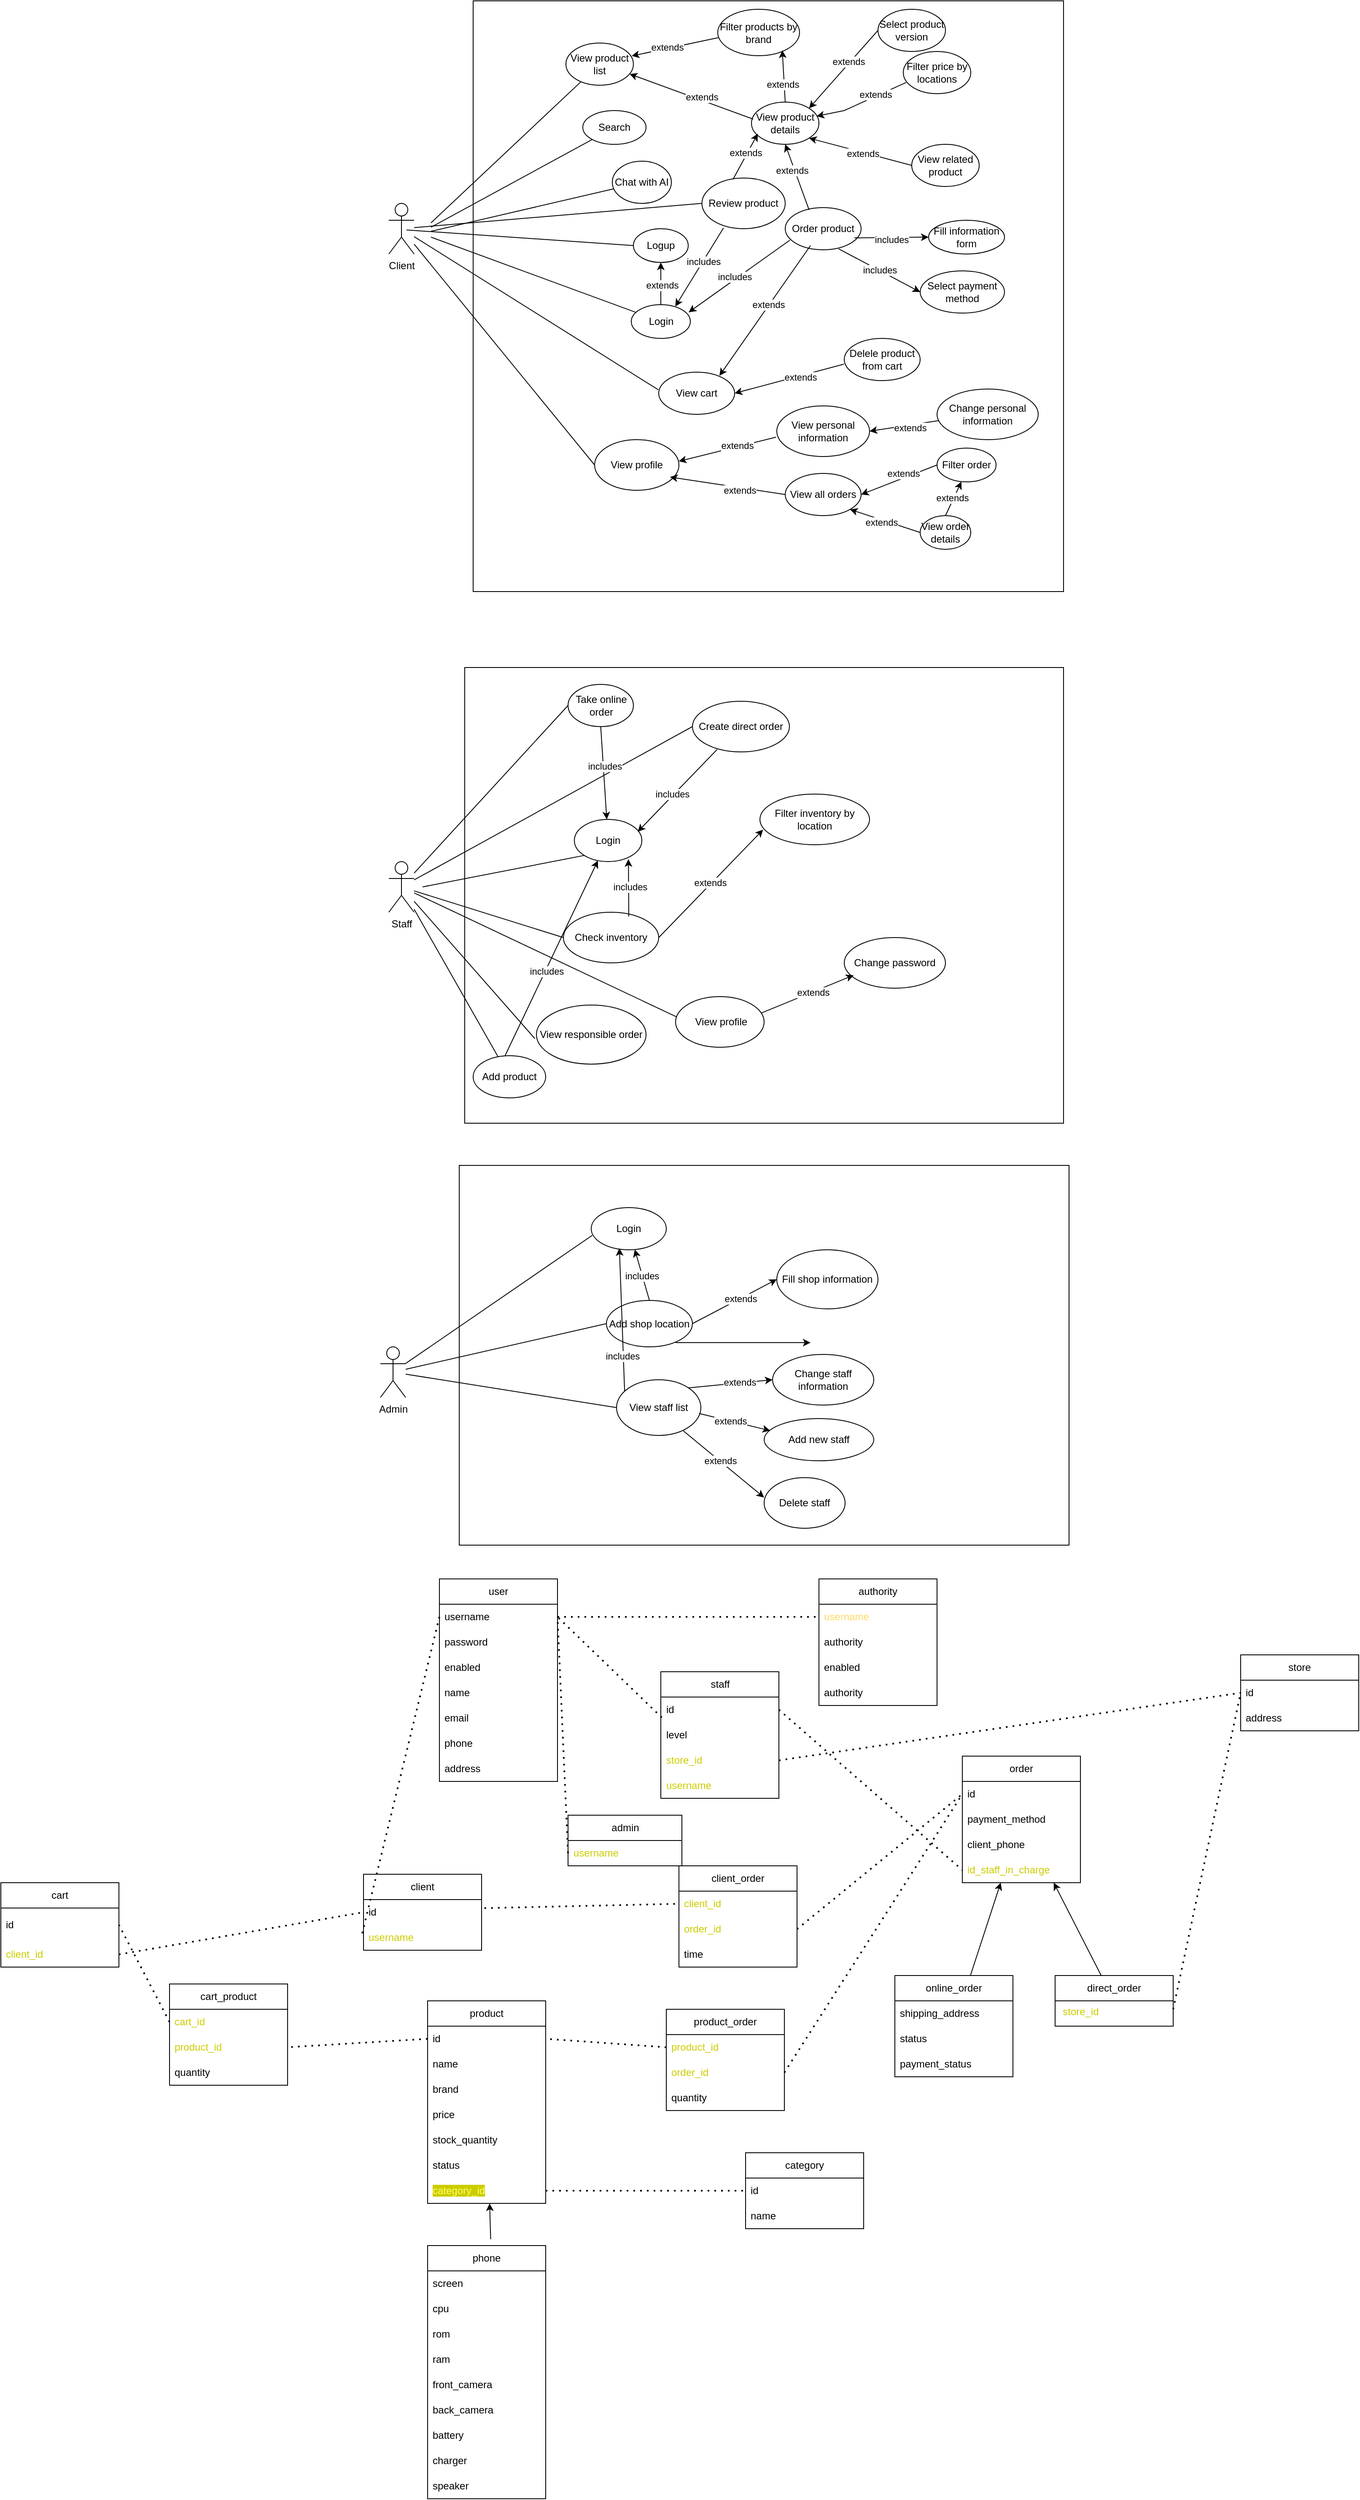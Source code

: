 <mxfile version="26.1.0">
  <diagram name="Trang-1" id="csb7AY-J8CwJLBtlpAiU">
    <mxGraphModel dx="1877" dy="605" grid="1" gridSize="10" guides="1" tooltips="1" connect="1" arrows="1" fold="1" page="1" pageScale="1" pageWidth="827" pageHeight="1169" math="0" shadow="0">
      <root>
        <mxCell id="0" />
        <mxCell id="1" parent="0" />
        <mxCell id="CHwoNP0-37lovCSRuJX2-2" value="" style="rounded=0;whiteSpace=wrap;html=1;" parent="1" vertex="1">
          <mxGeometry x="170" y="120" width="700" height="700" as="geometry" />
        </mxCell>
        <mxCell id="CHwoNP0-37lovCSRuJX2-3" value="Client" style="shape=umlActor;verticalLabelPosition=bottom;verticalAlign=top;html=1;outlineConnect=0;" parent="1" vertex="1">
          <mxGeometry x="70" y="360" width="30" height="60" as="geometry" />
        </mxCell>
        <mxCell id="CHwoNP0-37lovCSRuJX2-4" value="Login" style="ellipse;whiteSpace=wrap;html=1;" parent="1" vertex="1">
          <mxGeometry x="357.5" y="480" width="70" height="40" as="geometry" />
        </mxCell>
        <mxCell id="CHwoNP0-37lovCSRuJX2-5" value="Logup" style="ellipse;whiteSpace=wrap;html=1;" parent="1" vertex="1">
          <mxGeometry x="360" y="390" width="65" height="40" as="geometry" />
        </mxCell>
        <mxCell id="CHwoNP0-37lovCSRuJX2-6" value="View product list" style="ellipse;whiteSpace=wrap;html=1;" parent="1" vertex="1">
          <mxGeometry x="280" y="170" width="80" height="50" as="geometry" />
        </mxCell>
        <mxCell id="CHwoNP0-37lovCSRuJX2-7" value="Filter products by brand" style="ellipse;whiteSpace=wrap;html=1;" parent="1" vertex="1">
          <mxGeometry x="460" y="130" width="97" height="55" as="geometry" />
        </mxCell>
        <mxCell id="CHwoNP0-37lovCSRuJX2-8" value="View product details" style="ellipse;whiteSpace=wrap;html=1;" parent="1" vertex="1">
          <mxGeometry x="500" y="240" width="80" height="50" as="geometry" />
        </mxCell>
        <mxCell id="CHwoNP0-37lovCSRuJX2-14" value="" style="endArrow=none;html=1;rounded=0;" parent="1" target="CHwoNP0-37lovCSRuJX2-4" edge="1">
          <mxGeometry width="50" height="50" relative="1" as="geometry">
            <mxPoint x="120" y="400" as="sourcePoint" />
            <mxPoint x="410" y="320" as="targetPoint" />
          </mxGeometry>
        </mxCell>
        <mxCell id="CHwoNP0-37lovCSRuJX2-15" value="" style="endArrow=none;html=1;rounded=0;entryX=0;entryY=0.5;entryDx=0;entryDy=0;" parent="1" target="CHwoNP0-37lovCSRuJX2-5" edge="1">
          <mxGeometry width="50" height="50" relative="1" as="geometry">
            <mxPoint x="91" y="391.48" as="sourcePoint" />
            <mxPoint x="413.6" y="498.52" as="targetPoint" />
          </mxGeometry>
        </mxCell>
        <mxCell id="CHwoNP0-37lovCSRuJX2-16" value="" style="endArrow=none;html=1;rounded=0;" parent="1" target="CHwoNP0-37lovCSRuJX2-6" edge="1">
          <mxGeometry width="50" height="50" relative="1" as="geometry">
            <mxPoint x="120" y="383.077" as="sourcePoint" />
            <mxPoint x="300" y="380" as="targetPoint" />
          </mxGeometry>
        </mxCell>
        <mxCell id="CHwoNP0-37lovCSRuJX2-21" value="" style="endArrow=classic;html=1;rounded=0;entryX=0.975;entryY=0.306;entryDx=0;entryDy=0;entryPerimeter=0;exitX=0.007;exitY=0.611;exitDx=0;exitDy=0;exitPerimeter=0;" parent="1" source="CHwoNP0-37lovCSRuJX2-7" target="CHwoNP0-37lovCSRuJX2-6" edge="1">
          <mxGeometry width="50" height="50" relative="1" as="geometry">
            <mxPoint x="360" y="300" as="sourcePoint" />
            <mxPoint x="410" y="250" as="targetPoint" />
          </mxGeometry>
        </mxCell>
        <mxCell id="CHwoNP0-37lovCSRuJX2-22" value="extends" style="edgeLabel;html=1;align=center;verticalAlign=middle;resizable=0;points=[];" parent="CHwoNP0-37lovCSRuJX2-21" vertex="1" connectable="0">
          <mxGeometry x="0.183" y="-2" relative="1" as="geometry">
            <mxPoint as="offset" />
          </mxGeometry>
        </mxCell>
        <mxCell id="CHwoNP0-37lovCSRuJX2-23" value="" style="endArrow=classic;html=1;rounded=0;entryX=0.945;entryY=0.734;entryDx=0;entryDy=0;entryPerimeter=0;exitX=0.025;exitY=0.403;exitDx=0;exitDy=0;exitPerimeter=0;" parent="1" source="CHwoNP0-37lovCSRuJX2-8" target="CHwoNP0-37lovCSRuJX2-6" edge="1">
          <mxGeometry width="50" height="50" relative="1" as="geometry">
            <mxPoint x="420" y="430" as="sourcePoint" />
            <mxPoint x="470" y="380" as="targetPoint" />
          </mxGeometry>
        </mxCell>
        <mxCell id="CHwoNP0-37lovCSRuJX2-24" value="extends" style="edgeLabel;html=1;align=center;verticalAlign=middle;resizable=0;points=[];" parent="CHwoNP0-37lovCSRuJX2-23" vertex="1" connectable="0">
          <mxGeometry x="-0.141" y="-4" relative="1" as="geometry">
            <mxPoint as="offset" />
          </mxGeometry>
        </mxCell>
        <mxCell id="CHwoNP0-37lovCSRuJX2-25" value="Search" style="ellipse;whiteSpace=wrap;html=1;" parent="1" vertex="1">
          <mxGeometry x="300" y="250" width="75" height="40" as="geometry" />
        </mxCell>
        <mxCell id="CHwoNP0-37lovCSRuJX2-26" value="" style="endArrow=none;html=1;rounded=0;" parent="1" target="CHwoNP0-37lovCSRuJX2-25" edge="1">
          <mxGeometry width="50" height="50" relative="1" as="geometry">
            <mxPoint x="120" y="388.283" as="sourcePoint" />
            <mxPoint x="410" y="250" as="targetPoint" />
          </mxGeometry>
        </mxCell>
        <mxCell id="CHwoNP0-37lovCSRuJX2-27" value="" style="endArrow=classic;html=1;rounded=0;entryX=0.789;entryY=0.885;entryDx=0;entryDy=0;entryPerimeter=0;exitX=0.5;exitY=0;exitDx=0;exitDy=0;" parent="1" source="CHwoNP0-37lovCSRuJX2-8" target="CHwoNP0-37lovCSRuJX2-7" edge="1">
          <mxGeometry width="50" height="50" relative="1" as="geometry">
            <mxPoint x="550" y="260" as="sourcePoint" />
            <mxPoint x="600" y="210" as="targetPoint" />
          </mxGeometry>
        </mxCell>
        <mxCell id="CHwoNP0-37lovCSRuJX2-28" value="extends" style="edgeLabel;html=1;align=center;verticalAlign=middle;resizable=0;points=[];" parent="CHwoNP0-37lovCSRuJX2-27" vertex="1" connectable="0">
          <mxGeometry x="-0.295" y="2" relative="1" as="geometry">
            <mxPoint as="offset" />
          </mxGeometry>
        </mxCell>
        <mxCell id="CHwoNP0-37lovCSRuJX2-29" value="Chat with AI" style="ellipse;whiteSpace=wrap;html=1;" parent="1" vertex="1">
          <mxGeometry x="335" y="310" width="70" height="50" as="geometry" />
        </mxCell>
        <mxCell id="CHwoNP0-37lovCSRuJX2-30" value="" style="endArrow=none;html=1;rounded=0;" parent="1" target="CHwoNP0-37lovCSRuJX2-29" edge="1">
          <mxGeometry width="50" height="50" relative="1" as="geometry">
            <mxPoint x="120" y="393.117" as="sourcePoint" />
            <mxPoint x="410" y="250" as="targetPoint" />
          </mxGeometry>
        </mxCell>
        <mxCell id="CHwoNP0-37lovCSRuJX2-31" value="Filter price by locations" style="ellipse;whiteSpace=wrap;html=1;" parent="1" vertex="1">
          <mxGeometry x="680" y="180" width="80" height="50" as="geometry" />
        </mxCell>
        <mxCell id="CHwoNP0-37lovCSRuJX2-33" value="" style="endArrow=classic;html=1;rounded=0;exitX=0.043;exitY=0.734;exitDx=0;exitDy=0;entryX=0.965;entryY=0.334;entryDx=0;entryDy=0;entryPerimeter=0;exitPerimeter=0;" parent="1" source="CHwoNP0-37lovCSRuJX2-31" target="CHwoNP0-37lovCSRuJX2-8" edge="1">
          <mxGeometry width="50" height="50" relative="1" as="geometry">
            <mxPoint x="510" y="480" as="sourcePoint" />
            <mxPoint x="560" y="430" as="targetPoint" />
            <Array as="points">
              <mxPoint x="610" y="250" />
            </Array>
          </mxGeometry>
        </mxCell>
        <mxCell id="CHwoNP0-37lovCSRuJX2-34" value="extends" style="edgeLabel;html=1;align=center;verticalAlign=middle;resizable=0;points=[];" parent="CHwoNP0-37lovCSRuJX2-33" vertex="1" connectable="0">
          <mxGeometry x="-0.305" y="-2" relative="1" as="geometry">
            <mxPoint as="offset" />
          </mxGeometry>
        </mxCell>
        <mxCell id="CHwoNP0-37lovCSRuJX2-35" value="Select product version" style="ellipse;whiteSpace=wrap;html=1;" parent="1" vertex="1">
          <mxGeometry x="650" y="130" width="80" height="50" as="geometry" />
        </mxCell>
        <mxCell id="CHwoNP0-37lovCSRuJX2-36" value="" style="endArrow=classic;html=1;rounded=0;exitX=0;exitY=0.5;exitDx=0;exitDy=0;entryX=1;entryY=0;entryDx=0;entryDy=0;" parent="1" source="CHwoNP0-37lovCSRuJX2-35" target="CHwoNP0-37lovCSRuJX2-8" edge="1">
          <mxGeometry width="50" height="50" relative="1" as="geometry">
            <mxPoint x="570" y="410" as="sourcePoint" />
            <mxPoint x="620" y="360" as="targetPoint" />
          </mxGeometry>
        </mxCell>
        <mxCell id="CHwoNP0-37lovCSRuJX2-37" value="extends" style="edgeLabel;html=1;align=center;verticalAlign=middle;resizable=0;points=[];" parent="CHwoNP0-37lovCSRuJX2-36" vertex="1" connectable="0">
          <mxGeometry x="-0.176" y="-2" relative="1" as="geometry">
            <mxPoint as="offset" />
          </mxGeometry>
        </mxCell>
        <mxCell id="CHwoNP0-37lovCSRuJX2-38" value="View related product" style="ellipse;whiteSpace=wrap;html=1;" parent="1" vertex="1">
          <mxGeometry x="690" y="290" width="80" height="50" as="geometry" />
        </mxCell>
        <mxCell id="CHwoNP0-37lovCSRuJX2-39" value="" style="endArrow=classic;html=1;rounded=0;exitX=0;exitY=0.5;exitDx=0;exitDy=0;entryX=1;entryY=1;entryDx=0;entryDy=0;" parent="1" source="CHwoNP0-37lovCSRuJX2-38" target="CHwoNP0-37lovCSRuJX2-8" edge="1">
          <mxGeometry width="50" height="50" relative="1" as="geometry">
            <mxPoint x="560" y="470" as="sourcePoint" />
            <mxPoint x="674" y="309" as="targetPoint" />
          </mxGeometry>
        </mxCell>
        <mxCell id="CHwoNP0-37lovCSRuJX2-40" value="extends" style="edgeLabel;html=1;align=center;verticalAlign=middle;resizable=0;points=[];" parent="CHwoNP0-37lovCSRuJX2-39" vertex="1" connectable="0">
          <mxGeometry x="-0.055" y="1" relative="1" as="geometry">
            <mxPoint as="offset" />
          </mxGeometry>
        </mxCell>
        <mxCell id="CHwoNP0-37lovCSRuJX2-41" value="Order product" style="ellipse;whiteSpace=wrap;html=1;" parent="1" vertex="1">
          <mxGeometry x="540" y="365" width="90" height="50" as="geometry" />
        </mxCell>
        <mxCell id="CHwoNP0-37lovCSRuJX2-42" value="" style="endArrow=classic;html=1;rounded=0;exitX=0.314;exitY=0.054;exitDx=0;exitDy=0;exitPerimeter=0;entryX=0.5;entryY=1;entryDx=0;entryDy=0;" parent="1" source="CHwoNP0-37lovCSRuJX2-41" target="CHwoNP0-37lovCSRuJX2-8" edge="1">
          <mxGeometry width="50" height="50" relative="1" as="geometry">
            <mxPoint x="470" y="460" as="sourcePoint" />
            <mxPoint x="520" y="410" as="targetPoint" />
          </mxGeometry>
        </mxCell>
        <mxCell id="CHwoNP0-37lovCSRuJX2-43" value="extends" style="edgeLabel;html=1;align=center;verticalAlign=middle;resizable=0;points=[];" parent="CHwoNP0-37lovCSRuJX2-42" vertex="1" connectable="0">
          <mxGeometry x="0.236" y="3" relative="1" as="geometry">
            <mxPoint as="offset" />
          </mxGeometry>
        </mxCell>
        <mxCell id="CHwoNP0-37lovCSRuJX2-47" value="" style="endArrow=classic;html=1;rounded=0;exitX=0.5;exitY=0;exitDx=0;exitDy=0;" parent="1" source="CHwoNP0-37lovCSRuJX2-4" target="CHwoNP0-37lovCSRuJX2-5" edge="1">
          <mxGeometry width="50" height="50" relative="1" as="geometry">
            <mxPoint x="410" y="500" as="sourcePoint" />
            <mxPoint x="460" y="450" as="targetPoint" />
          </mxGeometry>
        </mxCell>
        <mxCell id="CHwoNP0-37lovCSRuJX2-48" value="extends" style="edgeLabel;html=1;align=center;verticalAlign=middle;resizable=0;points=[];" parent="CHwoNP0-37lovCSRuJX2-47" vertex="1" connectable="0">
          <mxGeometry x="-0.051" y="-1" relative="1" as="geometry">
            <mxPoint as="offset" />
          </mxGeometry>
        </mxCell>
        <mxCell id="CHwoNP0-37lovCSRuJX2-49" value="" style="endArrow=classic;html=1;rounded=0;entryX=0.971;entryY=0.228;entryDx=0;entryDy=0;entryPerimeter=0;exitX=0.061;exitY=0.772;exitDx=0;exitDy=0;exitPerimeter=0;" parent="1" source="CHwoNP0-37lovCSRuJX2-41" target="CHwoNP0-37lovCSRuJX2-4" edge="1">
          <mxGeometry width="50" height="50" relative="1" as="geometry">
            <mxPoint x="566.158" y="510" as="sourcePoint" />
            <mxPoint x="513.85" y="430" as="targetPoint" />
          </mxGeometry>
        </mxCell>
        <mxCell id="CHwoNP0-37lovCSRuJX2-50" value="includes" style="edgeLabel;html=1;align=center;verticalAlign=middle;resizable=0;points=[];" parent="CHwoNP0-37lovCSRuJX2-49" vertex="1" connectable="0">
          <mxGeometry x="0.063" y="-3" relative="1" as="geometry">
            <mxPoint as="offset" />
          </mxGeometry>
        </mxCell>
        <mxCell id="CHwoNP0-37lovCSRuJX2-52" value="Fill information form" style="ellipse;whiteSpace=wrap;html=1;" parent="1" vertex="1">
          <mxGeometry x="710" y="380" width="90" height="40" as="geometry" />
        </mxCell>
        <mxCell id="CHwoNP0-37lovCSRuJX2-53" value="" style="endArrow=classic;html=1;rounded=0;entryX=0;entryY=0.5;entryDx=0;entryDy=0;exitX=0.911;exitY=0.717;exitDx=0;exitDy=0;exitPerimeter=0;" parent="1" source="CHwoNP0-37lovCSRuJX2-41" target="CHwoNP0-37lovCSRuJX2-52" edge="1">
          <mxGeometry width="50" height="50" relative="1" as="geometry">
            <mxPoint x="640" y="530" as="sourcePoint" />
            <mxPoint x="690" y="480" as="targetPoint" />
          </mxGeometry>
        </mxCell>
        <mxCell id="CHwoNP0-37lovCSRuJX2-54" value="includes" style="edgeLabel;html=1;align=center;verticalAlign=middle;resizable=0;points=[];" parent="CHwoNP0-37lovCSRuJX2-53" vertex="1" connectable="0">
          <mxGeometry x="-0.014" y="-2" relative="1" as="geometry">
            <mxPoint as="offset" />
          </mxGeometry>
        </mxCell>
        <mxCell id="CHwoNP0-37lovCSRuJX2-55" value="Select payment method" style="ellipse;whiteSpace=wrap;html=1;" parent="1" vertex="1">
          <mxGeometry x="700" y="440" width="100" height="50" as="geometry" />
        </mxCell>
        <mxCell id="CHwoNP0-37lovCSRuJX2-56" value="" style="endArrow=classic;html=1;rounded=0;entryX=0;entryY=0.5;entryDx=0;entryDy=0;exitX=0.705;exitY=0.979;exitDx=0;exitDy=0;exitPerimeter=0;" parent="1" source="CHwoNP0-37lovCSRuJX2-41" target="CHwoNP0-37lovCSRuJX2-55" edge="1">
          <mxGeometry width="50" height="50" relative="1" as="geometry">
            <mxPoint x="580" y="520" as="sourcePoint" />
            <mxPoint x="630" y="470" as="targetPoint" />
          </mxGeometry>
        </mxCell>
        <mxCell id="CHwoNP0-37lovCSRuJX2-57" value="includes" style="edgeLabel;html=1;align=center;verticalAlign=middle;resizable=0;points=[];" parent="CHwoNP0-37lovCSRuJX2-56" vertex="1" connectable="0">
          <mxGeometry x="-0.013" y="1" relative="1" as="geometry">
            <mxPoint as="offset" />
          </mxGeometry>
        </mxCell>
        <mxCell id="CHwoNP0-37lovCSRuJX2-58" value="View cart" style="ellipse;whiteSpace=wrap;html=1;" parent="1" vertex="1">
          <mxGeometry x="390" y="560" width="90" height="50" as="geometry" />
        </mxCell>
        <mxCell id="CHwoNP0-37lovCSRuJX2-60" value="" style="endArrow=none;html=1;rounded=0;entryX=-0.006;entryY=0.417;entryDx=0;entryDy=0;entryPerimeter=0;" parent="1" source="CHwoNP0-37lovCSRuJX2-3" target="CHwoNP0-37lovCSRuJX2-58" edge="1">
          <mxGeometry width="50" height="50" relative="1" as="geometry">
            <mxPoint x="220" y="550" as="sourcePoint" />
            <mxPoint x="270" y="500" as="targetPoint" />
          </mxGeometry>
        </mxCell>
        <mxCell id="CHwoNP0-37lovCSRuJX2-63" value="Delele product from cart" style="ellipse;whiteSpace=wrap;html=1;" parent="1" vertex="1">
          <mxGeometry x="610" y="520" width="90" height="50" as="geometry" />
        </mxCell>
        <mxCell id="CHwoNP0-37lovCSRuJX2-66" value="" style="endArrow=classic;html=1;rounded=0;entryX=0.8;entryY=0.086;entryDx=0;entryDy=0;entryPerimeter=0;exitX=0.333;exitY=0.9;exitDx=0;exitDy=0;exitPerimeter=0;" parent="1" source="CHwoNP0-37lovCSRuJX2-41" target="CHwoNP0-37lovCSRuJX2-58" edge="1">
          <mxGeometry width="50" height="50" relative="1" as="geometry">
            <mxPoint x="510" y="540" as="sourcePoint" />
            <mxPoint x="560" y="490" as="targetPoint" />
          </mxGeometry>
        </mxCell>
        <mxCell id="CHwoNP0-37lovCSRuJX2-67" value="extends" style="edgeLabel;html=1;align=center;verticalAlign=middle;resizable=0;points=[];" parent="CHwoNP0-37lovCSRuJX2-66" vertex="1" connectable="0">
          <mxGeometry x="-0.091" y="-1" relative="1" as="geometry">
            <mxPoint as="offset" />
          </mxGeometry>
        </mxCell>
        <mxCell id="CHwoNP0-37lovCSRuJX2-68" value="" style="endArrow=classic;html=1;rounded=0;entryX=1;entryY=0.5;entryDx=0;entryDy=0;exitX=-0.004;exitY=0.61;exitDx=0;exitDy=0;exitPerimeter=0;" parent="1" source="CHwoNP0-37lovCSRuJX2-63" target="CHwoNP0-37lovCSRuJX2-58" edge="1">
          <mxGeometry width="50" height="50" relative="1" as="geometry">
            <mxPoint x="530" y="580" as="sourcePoint" />
            <mxPoint x="580" y="530" as="targetPoint" />
          </mxGeometry>
        </mxCell>
        <mxCell id="CHwoNP0-37lovCSRuJX2-70" value="extends" style="edgeLabel;html=1;align=center;verticalAlign=middle;resizable=0;points=[];" parent="CHwoNP0-37lovCSRuJX2-68" vertex="1" connectable="0">
          <mxGeometry x="-0.197" y="1" relative="1" as="geometry">
            <mxPoint as="offset" />
          </mxGeometry>
        </mxCell>
        <mxCell id="CHwoNP0-37lovCSRuJX2-71" value="View profile" style="ellipse;whiteSpace=wrap;html=1;" parent="1" vertex="1">
          <mxGeometry x="314" y="640" width="100" height="60" as="geometry" />
        </mxCell>
        <mxCell id="CHwoNP0-37lovCSRuJX2-72" value="" style="endArrow=none;html=1;rounded=0;exitX=0;exitY=0.5;exitDx=0;exitDy=0;" parent="1" source="CHwoNP0-37lovCSRuJX2-71" target="CHwoNP0-37lovCSRuJX2-3" edge="1">
          <mxGeometry width="50" height="50" relative="1" as="geometry">
            <mxPoint x="240" y="670" as="sourcePoint" />
            <mxPoint x="290" y="620" as="targetPoint" />
          </mxGeometry>
        </mxCell>
        <mxCell id="CHwoNP0-37lovCSRuJX2-73" value="View personal information" style="ellipse;whiteSpace=wrap;html=1;" parent="1" vertex="1">
          <mxGeometry x="530" y="600" width="110" height="60" as="geometry" />
        </mxCell>
        <mxCell id="CHwoNP0-37lovCSRuJX2-76" value="" style="endArrow=classic;html=1;rounded=0;entryX=0.998;entryY=0.428;entryDx=0;entryDy=0;entryPerimeter=0;exitX=-0.007;exitY=0.617;exitDx=0;exitDy=0;exitPerimeter=0;" parent="1" source="CHwoNP0-37lovCSRuJX2-73" target="CHwoNP0-37lovCSRuJX2-71" edge="1">
          <mxGeometry width="50" height="50" relative="1" as="geometry">
            <mxPoint x="470" y="770" as="sourcePoint" />
            <mxPoint x="520" y="720" as="targetPoint" />
          </mxGeometry>
        </mxCell>
        <mxCell id="CHwoNP0-37lovCSRuJX2-77" value="extends" style="edgeLabel;html=1;align=center;verticalAlign=middle;resizable=0;points=[];" parent="CHwoNP0-37lovCSRuJX2-76" vertex="1" connectable="0">
          <mxGeometry x="-0.203" y="-2" relative="1" as="geometry">
            <mxPoint as="offset" />
          </mxGeometry>
        </mxCell>
        <mxCell id="CHwoNP0-37lovCSRuJX2-78" value="View all orders" style="ellipse;whiteSpace=wrap;html=1;" parent="1" vertex="1">
          <mxGeometry x="540" y="680" width="90" height="50" as="geometry" />
        </mxCell>
        <mxCell id="CHwoNP0-37lovCSRuJX2-79" value="" style="endArrow=classic;html=1;rounded=0;entryX=0.894;entryY=0.738;entryDx=0;entryDy=0;entryPerimeter=0;exitX=0;exitY=0.5;exitDx=0;exitDy=0;" parent="1" source="CHwoNP0-37lovCSRuJX2-78" target="CHwoNP0-37lovCSRuJX2-71" edge="1">
          <mxGeometry width="50" height="50" relative="1" as="geometry">
            <mxPoint x="490" y="780" as="sourcePoint" />
            <mxPoint x="540" y="730" as="targetPoint" />
          </mxGeometry>
        </mxCell>
        <mxCell id="CHwoNP0-37lovCSRuJX2-80" value="extends" style="edgeLabel;html=1;align=center;verticalAlign=middle;resizable=0;points=[];" parent="CHwoNP0-37lovCSRuJX2-79" vertex="1" connectable="0">
          <mxGeometry x="-0.219" y="3" relative="1" as="geometry">
            <mxPoint as="offset" />
          </mxGeometry>
        </mxCell>
        <mxCell id="CHwoNP0-37lovCSRuJX2-81" value="Filter order" style="ellipse;whiteSpace=wrap;html=1;" parent="1" vertex="1">
          <mxGeometry x="720" y="650" width="70" height="40" as="geometry" />
        </mxCell>
        <mxCell id="CHwoNP0-37lovCSRuJX2-82" value="" style="endArrow=classic;html=1;rounded=0;entryX=1;entryY=0.5;entryDx=0;entryDy=0;exitX=0;exitY=0.5;exitDx=0;exitDy=0;" parent="1" source="CHwoNP0-37lovCSRuJX2-81" target="CHwoNP0-37lovCSRuJX2-78" edge="1">
          <mxGeometry width="50" height="50" relative="1" as="geometry">
            <mxPoint x="650" y="750" as="sourcePoint" />
            <mxPoint x="700" y="700" as="targetPoint" />
          </mxGeometry>
        </mxCell>
        <mxCell id="CHwoNP0-37lovCSRuJX2-83" value="extends" style="edgeLabel;html=1;align=center;verticalAlign=middle;resizable=0;points=[];" parent="CHwoNP0-37lovCSRuJX2-82" vertex="1" connectable="0">
          <mxGeometry x="-0.476" relative="1" as="geometry">
            <mxPoint x="-16" y="1" as="offset" />
          </mxGeometry>
        </mxCell>
        <mxCell id="CHwoNP0-37lovCSRuJX2-84" value="View order details" style="ellipse;whiteSpace=wrap;html=1;" parent="1" vertex="1">
          <mxGeometry x="700" y="730" width="60" height="40" as="geometry" />
        </mxCell>
        <mxCell id="CHwoNP0-37lovCSRuJX2-85" value="" style="endArrow=classic;html=1;rounded=0;entryX=1;entryY=1;entryDx=0;entryDy=0;exitX=0;exitY=0.5;exitDx=0;exitDy=0;" parent="1" source="CHwoNP0-37lovCSRuJX2-84" target="CHwoNP0-37lovCSRuJX2-78" edge="1">
          <mxGeometry width="50" height="50" relative="1" as="geometry">
            <mxPoint x="620" y="820" as="sourcePoint" />
            <mxPoint x="670" y="770" as="targetPoint" />
          </mxGeometry>
        </mxCell>
        <mxCell id="CHwoNP0-37lovCSRuJX2-86" value="extends" style="edgeLabel;html=1;align=center;verticalAlign=middle;resizable=0;points=[];" parent="CHwoNP0-37lovCSRuJX2-85" vertex="1" connectable="0">
          <mxGeometry x="0.099" y="3" relative="1" as="geometry">
            <mxPoint as="offset" />
          </mxGeometry>
        </mxCell>
        <mxCell id="CHwoNP0-37lovCSRuJX2-87" value="" style="endArrow=classic;html=1;rounded=0;entryX=0.413;entryY=0.995;entryDx=0;entryDy=0;entryPerimeter=0;exitX=0.5;exitY=0;exitDx=0;exitDy=0;" parent="1" source="CHwoNP0-37lovCSRuJX2-84" target="CHwoNP0-37lovCSRuJX2-81" edge="1">
          <mxGeometry width="50" height="50" relative="1" as="geometry">
            <mxPoint x="377.5" y="790" as="sourcePoint" />
            <mxPoint x="427.5" y="740" as="targetPoint" />
          </mxGeometry>
        </mxCell>
        <mxCell id="CHwoNP0-37lovCSRuJX2-88" value="extends" style="edgeLabel;html=1;align=center;verticalAlign=middle;resizable=0;points=[];" parent="CHwoNP0-37lovCSRuJX2-87" vertex="1" connectable="0">
          <mxGeometry x="0.031" y="2" relative="1" as="geometry">
            <mxPoint as="offset" />
          </mxGeometry>
        </mxCell>
        <mxCell id="CHwoNP0-37lovCSRuJX2-89" value="" style="rounded=0;whiteSpace=wrap;html=1;" parent="1" vertex="1">
          <mxGeometry x="160" y="910" width="710" height="540" as="geometry" />
        </mxCell>
        <mxCell id="CHwoNP0-37lovCSRuJX2-90" value="Staff" style="shape=umlActor;verticalLabelPosition=bottom;verticalAlign=top;html=1;outlineConnect=0;" parent="1" vertex="1">
          <mxGeometry x="70" y="1140" width="30" height="60" as="geometry" />
        </mxCell>
        <mxCell id="CHwoNP0-37lovCSRuJX2-93" value="Login" style="ellipse;whiteSpace=wrap;html=1;" parent="1" vertex="1">
          <mxGeometry x="290" y="1090" width="80" height="50" as="geometry" />
        </mxCell>
        <mxCell id="CHwoNP0-37lovCSRuJX2-94" value="" style="endArrow=none;html=1;rounded=0;entryX=0;entryY=1;entryDx=0;entryDy=0;" parent="1" target="CHwoNP0-37lovCSRuJX2-93" edge="1">
          <mxGeometry width="50" height="50" relative="1" as="geometry">
            <mxPoint x="110" y="1170" as="sourcePoint" />
            <mxPoint x="290" y="1120" as="targetPoint" />
          </mxGeometry>
        </mxCell>
        <mxCell id="CHwoNP0-37lovCSRuJX2-95" value="Take online order" style="ellipse;whiteSpace=wrap;html=1;" parent="1" vertex="1">
          <mxGeometry x="282.5" y="930" width="77.5" height="50" as="geometry" />
        </mxCell>
        <mxCell id="CHwoNP0-37lovCSRuJX2-96" value="" style="endArrow=none;html=1;rounded=0;entryX=0;entryY=0.5;entryDx=0;entryDy=0;" parent="1" source="CHwoNP0-37lovCSRuJX2-90" target="CHwoNP0-37lovCSRuJX2-95" edge="1">
          <mxGeometry width="50" height="50" relative="1" as="geometry">
            <mxPoint x="220" y="1250" as="sourcePoint" />
            <mxPoint x="270" y="1200" as="targetPoint" />
          </mxGeometry>
        </mxCell>
        <mxCell id="CHwoNP0-37lovCSRuJX2-97" value="Create direct order" style="ellipse;whiteSpace=wrap;html=1;" parent="1" vertex="1">
          <mxGeometry x="430" y="950" width="115" height="60" as="geometry" />
        </mxCell>
        <mxCell id="CHwoNP0-37lovCSRuJX2-98" value="Check inventory" style="ellipse;whiteSpace=wrap;html=1;" parent="1" vertex="1">
          <mxGeometry x="277" y="1200" width="113" height="60" as="geometry" />
        </mxCell>
        <mxCell id="CHwoNP0-37lovCSRuJX2-99" value="" style="endArrow=none;html=1;rounded=0;entryX=0;entryY=0.5;entryDx=0;entryDy=0;" parent="1" source="CHwoNP0-37lovCSRuJX2-90" target="CHwoNP0-37lovCSRuJX2-97" edge="1">
          <mxGeometry width="50" height="50" relative="1" as="geometry">
            <mxPoint x="210" y="1290" as="sourcePoint" />
            <mxPoint x="260" y="1240" as="targetPoint" />
          </mxGeometry>
        </mxCell>
        <mxCell id="CHwoNP0-37lovCSRuJX2-100" value="" style="endArrow=none;html=1;rounded=0;entryX=0;entryY=0.5;entryDx=0;entryDy=0;" parent="1" source="CHwoNP0-37lovCSRuJX2-90" target="CHwoNP0-37lovCSRuJX2-98" edge="1">
          <mxGeometry width="50" height="50" relative="1" as="geometry">
            <mxPoint x="230" y="1300" as="sourcePoint" />
            <mxPoint x="280" y="1250" as="targetPoint" />
          </mxGeometry>
        </mxCell>
        <mxCell id="CHwoNP0-37lovCSRuJX2-101" value="" style="endArrow=classic;html=1;rounded=0;exitX=0.5;exitY=1;exitDx=0;exitDy=0;" parent="1" source="CHwoNP0-37lovCSRuJX2-95" target="CHwoNP0-37lovCSRuJX2-93" edge="1">
          <mxGeometry width="50" height="50" relative="1" as="geometry">
            <mxPoint x="490" y="1270" as="sourcePoint" />
            <mxPoint x="540" y="1220" as="targetPoint" />
          </mxGeometry>
        </mxCell>
        <mxCell id="CHwoNP0-37lovCSRuJX2-102" value="includes" style="edgeLabel;html=1;align=center;verticalAlign=middle;resizable=0;points=[];" parent="CHwoNP0-37lovCSRuJX2-101" vertex="1" connectable="0">
          <mxGeometry x="-0.15" y="1" relative="1" as="geometry">
            <mxPoint as="offset" />
          </mxGeometry>
        </mxCell>
        <mxCell id="CHwoNP0-37lovCSRuJX2-103" value="" style="endArrow=classic;html=1;rounded=0;exitX=0.255;exitY=0.951;exitDx=0;exitDy=0;exitPerimeter=0;entryX=0.939;entryY=0.292;entryDx=0;entryDy=0;entryPerimeter=0;" parent="1" source="CHwoNP0-37lovCSRuJX2-97" target="CHwoNP0-37lovCSRuJX2-93" edge="1">
          <mxGeometry width="50" height="50" relative="1" as="geometry">
            <mxPoint x="500" y="1290" as="sourcePoint" />
            <mxPoint x="550" y="1240" as="targetPoint" />
          </mxGeometry>
        </mxCell>
        <mxCell id="CHwoNP0-37lovCSRuJX2-104" value="includes" style="edgeLabel;html=1;align=center;verticalAlign=middle;resizable=0;points=[];" parent="CHwoNP0-37lovCSRuJX2-103" vertex="1" connectable="0">
          <mxGeometry x="0.112" y="-2" relative="1" as="geometry">
            <mxPoint as="offset" />
          </mxGeometry>
        </mxCell>
        <mxCell id="CHwoNP0-37lovCSRuJX2-105" value="" style="endArrow=classic;html=1;rounded=0;exitX=0.686;exitY=0.083;exitDx=0;exitDy=0;entryX=0.801;entryY=0.941;entryDx=0;entryDy=0;exitPerimeter=0;entryPerimeter=0;" parent="1" source="CHwoNP0-37lovCSRuJX2-98" target="CHwoNP0-37lovCSRuJX2-93" edge="1">
          <mxGeometry width="50" height="50" relative="1" as="geometry">
            <mxPoint x="580" y="1310" as="sourcePoint" />
            <mxPoint x="630" y="1260" as="targetPoint" />
          </mxGeometry>
        </mxCell>
        <mxCell id="CHwoNP0-37lovCSRuJX2-106" value="includes" style="edgeLabel;html=1;align=center;verticalAlign=middle;resizable=0;points=[];" parent="CHwoNP0-37lovCSRuJX2-105" vertex="1" connectable="0">
          <mxGeometry x="0.052" y="-1" relative="1" as="geometry">
            <mxPoint as="offset" />
          </mxGeometry>
        </mxCell>
        <mxCell id="CHwoNP0-37lovCSRuJX2-107" value="Filter inventory by location" style="ellipse;whiteSpace=wrap;html=1;" parent="1" vertex="1">
          <mxGeometry x="510" y="1060" width="130" height="60" as="geometry" />
        </mxCell>
        <mxCell id="CHwoNP0-37lovCSRuJX2-108" value="" style="endArrow=classic;html=1;rounded=0;entryX=0.029;entryY=0.703;entryDx=0;entryDy=0;entryPerimeter=0;exitX=1;exitY=0.5;exitDx=0;exitDy=0;" parent="1" source="CHwoNP0-37lovCSRuJX2-98" target="CHwoNP0-37lovCSRuJX2-107" edge="1">
          <mxGeometry width="50" height="50" relative="1" as="geometry">
            <mxPoint x="460" y="1390" as="sourcePoint" />
            <mxPoint x="510" y="1340" as="targetPoint" />
          </mxGeometry>
        </mxCell>
        <mxCell id="CHwoNP0-37lovCSRuJX2-109" value="extends" style="edgeLabel;html=1;align=center;verticalAlign=middle;resizable=0;points=[];" parent="CHwoNP0-37lovCSRuJX2-108" vertex="1" connectable="0">
          <mxGeometry x="0.002" y="2" relative="1" as="geometry">
            <mxPoint as="offset" />
          </mxGeometry>
        </mxCell>
        <mxCell id="CHwoNP0-37lovCSRuJX2-110" value="View responsible order" style="ellipse;whiteSpace=wrap;html=1;" parent="1" vertex="1">
          <mxGeometry x="245" y="1310" width="130" height="70" as="geometry" />
        </mxCell>
        <mxCell id="CHwoNP0-37lovCSRuJX2-112" value="" style="endArrow=none;html=1;rounded=0;entryX=-0.014;entryY=0.568;entryDx=0;entryDy=0;entryPerimeter=0;" parent="1" source="CHwoNP0-37lovCSRuJX2-90" target="CHwoNP0-37lovCSRuJX2-110" edge="1">
          <mxGeometry width="50" height="50" relative="1" as="geometry">
            <mxPoint x="470" y="1210" as="sourcePoint" />
            <mxPoint x="520" y="1160" as="targetPoint" />
          </mxGeometry>
        </mxCell>
        <mxCell id="CHwoNP0-37lovCSRuJX2-113" value="&amp;nbsp;View profile" style="ellipse;whiteSpace=wrap;html=1;" parent="1" vertex="1">
          <mxGeometry x="410" y="1300" width="105" height="60" as="geometry" />
        </mxCell>
        <mxCell id="CHwoNP0-37lovCSRuJX2-115" value="" style="endArrow=none;html=1;rounded=0;entryX=0.01;entryY=0.399;entryDx=0;entryDy=0;entryPerimeter=0;" parent="1" source="CHwoNP0-37lovCSRuJX2-90" target="CHwoNP0-37lovCSRuJX2-113" edge="1">
          <mxGeometry width="50" height="50" relative="1" as="geometry">
            <mxPoint x="470" y="1210" as="sourcePoint" />
            <mxPoint x="520" y="1160" as="targetPoint" />
          </mxGeometry>
        </mxCell>
        <mxCell id="CHwoNP0-37lovCSRuJX2-116" value="Change personal information" style="ellipse;whiteSpace=wrap;html=1;" parent="1" vertex="1">
          <mxGeometry x="720" y="580" width="120" height="60" as="geometry" />
        </mxCell>
        <mxCell id="CHwoNP0-37lovCSRuJX2-117" value="" style="endArrow=classic;html=1;rounded=0;entryX=1;entryY=0.5;entryDx=0;entryDy=0;exitX=0.02;exitY=0.623;exitDx=0;exitDy=0;exitPerimeter=0;" parent="1" source="CHwoNP0-37lovCSRuJX2-116" target="CHwoNP0-37lovCSRuJX2-73" edge="1">
          <mxGeometry width="50" height="50" relative="1" as="geometry">
            <mxPoint x="650" y="640" as="sourcePoint" />
            <mxPoint x="700" y="590" as="targetPoint" />
          </mxGeometry>
        </mxCell>
        <mxCell id="CHwoNP0-37lovCSRuJX2-118" value="extends" style="edgeLabel;html=1;align=center;verticalAlign=middle;resizable=0;points=[];" parent="CHwoNP0-37lovCSRuJX2-117" vertex="1" connectable="0">
          <mxGeometry x="-0.131" y="3" relative="1" as="geometry">
            <mxPoint as="offset" />
          </mxGeometry>
        </mxCell>
        <mxCell id="CHwoNP0-37lovCSRuJX2-122" value="" style="rounded=0;whiteSpace=wrap;html=1;" parent="1" vertex="1">
          <mxGeometry x="153.5" y="1500" width="723" height="450" as="geometry" />
        </mxCell>
        <mxCell id="CHwoNP0-37lovCSRuJX2-123" value="Admin" style="shape=umlActor;verticalLabelPosition=bottom;verticalAlign=top;html=1;outlineConnect=0;" parent="1" vertex="1">
          <mxGeometry x="60" y="1715" width="30" height="60" as="geometry" />
        </mxCell>
        <mxCell id="CHwoNP0-37lovCSRuJX2-124" value="Login" style="ellipse;whiteSpace=wrap;html=1;" parent="1" vertex="1">
          <mxGeometry x="310" y="1550" width="89" height="50" as="geometry" />
        </mxCell>
        <mxCell id="CHwoNP0-37lovCSRuJX2-125" value="Add shop location" style="ellipse;whiteSpace=wrap;html=1;" parent="1" vertex="1">
          <mxGeometry x="328" y="1660" width="102" height="55" as="geometry" />
        </mxCell>
        <mxCell id="CHwoNP0-37lovCSRuJX2-126" value="Fill shop information" style="ellipse;whiteSpace=wrap;html=1;" parent="1" vertex="1">
          <mxGeometry x="530" y="1600" width="120" height="70" as="geometry" />
        </mxCell>
        <mxCell id="CHwoNP0-37lovCSRuJX2-127" value="" style="endArrow=none;html=1;rounded=0;entryX=0;entryY=0.5;entryDx=0;entryDy=0;" parent="1" source="CHwoNP0-37lovCSRuJX2-123" target="CHwoNP0-37lovCSRuJX2-125" edge="1">
          <mxGeometry width="50" height="50" relative="1" as="geometry">
            <mxPoint x="170" y="1770" as="sourcePoint" />
            <mxPoint x="220" y="1720" as="targetPoint" />
          </mxGeometry>
        </mxCell>
        <mxCell id="CHwoNP0-37lovCSRuJX2-128" value="View staff list" style="ellipse;whiteSpace=wrap;html=1;" parent="1" vertex="1">
          <mxGeometry x="340" y="1754" width="100" height="66" as="geometry" />
        </mxCell>
        <mxCell id="CHwoNP0-37lovCSRuJX2-129" value="Change staff information" style="ellipse;whiteSpace=wrap;html=1;" parent="1" vertex="1">
          <mxGeometry x="525" y="1724" width="120" height="60" as="geometry" />
        </mxCell>
        <mxCell id="CHwoNP0-37lovCSRuJX2-130" value="Add new staff" style="ellipse;whiteSpace=wrap;html=1;" parent="1" vertex="1">
          <mxGeometry x="515" y="1800" width="130" height="50" as="geometry" />
        </mxCell>
        <mxCell id="CHwoNP0-37lovCSRuJX2-131" value="Delete staff" style="ellipse;whiteSpace=wrap;html=1;" parent="1" vertex="1">
          <mxGeometry x="515" y="1870" width="96" height="60" as="geometry" />
        </mxCell>
        <mxCell id="CHwoNP0-37lovCSRuJX2-139" value="" style="endArrow=classic;html=1;rounded=0;exitX=1;exitY=0;exitDx=0;exitDy=0;entryX=0;entryY=0.5;entryDx=0;entryDy=0;" parent="1" source="CHwoNP0-37lovCSRuJX2-128" target="CHwoNP0-37lovCSRuJX2-129" edge="1">
          <mxGeometry width="50" height="50" relative="1" as="geometry">
            <mxPoint x="470" y="1730" as="sourcePoint" />
            <mxPoint x="520" y="1680" as="targetPoint" />
          </mxGeometry>
        </mxCell>
        <mxCell id="CHwoNP0-37lovCSRuJX2-142" value="extends" style="edgeLabel;html=1;align=center;verticalAlign=middle;resizable=0;points=[];" parent="CHwoNP0-37lovCSRuJX2-139" vertex="1" connectable="0">
          <mxGeometry x="0.208" y="1" relative="1" as="geometry">
            <mxPoint as="offset" />
          </mxGeometry>
        </mxCell>
        <mxCell id="CHwoNP0-37lovCSRuJX2-140" value="" style="endArrow=classic;html=1;rounded=0;exitX=1;exitY=0;exitDx=0;exitDy=0;entryX=0.055;entryY=0.286;entryDx=0;entryDy=0;entryPerimeter=0;" parent="1" target="CHwoNP0-37lovCSRuJX2-130" edge="1">
          <mxGeometry width="50" height="50" relative="1" as="geometry">
            <mxPoint x="438" y="1794" as="sourcePoint" />
            <mxPoint x="537" y="1784" as="targetPoint" />
          </mxGeometry>
        </mxCell>
        <mxCell id="CHwoNP0-37lovCSRuJX2-143" value="extends" style="edgeLabel;html=1;align=center;verticalAlign=middle;resizable=0;points=[];" parent="CHwoNP0-37lovCSRuJX2-140" vertex="1" connectable="0">
          <mxGeometry x="-0.127" y="-1" relative="1" as="geometry">
            <mxPoint y="-1" as="offset" />
          </mxGeometry>
        </mxCell>
        <mxCell id="CHwoNP0-37lovCSRuJX2-141" value="" style="endArrow=classic;html=1;rounded=0;exitX=0.793;exitY=0.918;exitDx=0;exitDy=0;entryX=0;entryY=0.393;entryDx=0;entryDy=0;entryPerimeter=0;exitPerimeter=0;" parent="1" source="CHwoNP0-37lovCSRuJX2-128" target="CHwoNP0-37lovCSRuJX2-131" edge="1">
          <mxGeometry width="50" height="50" relative="1" as="geometry">
            <mxPoint x="446" y="1784" as="sourcePoint" />
            <mxPoint x="545" y="1774" as="targetPoint" />
          </mxGeometry>
        </mxCell>
        <mxCell id="CHwoNP0-37lovCSRuJX2-144" value="extends" style="edgeLabel;html=1;align=center;verticalAlign=middle;resizable=0;points=[];" parent="CHwoNP0-37lovCSRuJX2-141" vertex="1" connectable="0">
          <mxGeometry x="-0.098" relative="1" as="geometry">
            <mxPoint as="offset" />
          </mxGeometry>
        </mxCell>
        <mxCell id="CHwoNP0-37lovCSRuJX2-145" value="" style="endArrow=classic;html=1;rounded=0;exitX=1;exitY=0.5;exitDx=0;exitDy=0;entryX=0;entryY=0.5;entryDx=0;entryDy=0;" parent="1" source="CHwoNP0-37lovCSRuJX2-125" target="CHwoNP0-37lovCSRuJX2-126" edge="1">
          <mxGeometry width="50" height="50" relative="1" as="geometry">
            <mxPoint x="470" y="1730" as="sourcePoint" />
            <mxPoint x="520" y="1680" as="targetPoint" />
          </mxGeometry>
        </mxCell>
        <mxCell id="CHwoNP0-37lovCSRuJX2-146" value="extends" style="edgeLabel;html=1;align=center;verticalAlign=middle;resizable=0;points=[];" parent="CHwoNP0-37lovCSRuJX2-145" vertex="1" connectable="0">
          <mxGeometry x="0.134" relative="1" as="geometry">
            <mxPoint as="offset" />
          </mxGeometry>
        </mxCell>
        <mxCell id="CHwoNP0-37lovCSRuJX2-147" value="" style="endArrow=none;html=1;rounded=0;entryX=0.014;entryY=0.658;entryDx=0;entryDy=0;entryPerimeter=0;" parent="1" source="CHwoNP0-37lovCSRuJX2-123" target="CHwoNP0-37lovCSRuJX2-124" edge="1">
          <mxGeometry width="50" height="50" relative="1" as="geometry">
            <mxPoint x="210" y="1640" as="sourcePoint" />
            <mxPoint x="260" y="1590" as="targetPoint" />
          </mxGeometry>
        </mxCell>
        <mxCell id="CHwoNP0-37lovCSRuJX2-148" value="" style="endArrow=classic;html=1;rounded=0;" parent="1" edge="1">
          <mxGeometry relative="1" as="geometry">
            <mxPoint x="410" y="1710" as="sourcePoint" />
            <mxPoint x="570" y="1710" as="targetPoint" />
          </mxGeometry>
        </mxCell>
        <mxCell id="CHwoNP0-37lovCSRuJX2-151" value="" style="endArrow=none;html=1;rounded=0;entryX=0;entryY=0.5;entryDx=0;entryDy=0;" parent="1" source="CHwoNP0-37lovCSRuJX2-123" target="CHwoNP0-37lovCSRuJX2-128" edge="1">
          <mxGeometry width="50" height="50" relative="1" as="geometry">
            <mxPoint x="177.5" y="1790" as="sourcePoint" />
            <mxPoint x="227.5" y="1740" as="targetPoint" />
          </mxGeometry>
        </mxCell>
        <mxCell id="CHwoNP0-37lovCSRuJX2-152" value="" style="endArrow=classic;html=1;rounded=0;entryX=0.375;entryY=0.961;entryDx=0;entryDy=0;entryPerimeter=0;exitX=0.096;exitY=0.208;exitDx=0;exitDy=0;exitPerimeter=0;" parent="1" source="CHwoNP0-37lovCSRuJX2-128" target="CHwoNP0-37lovCSRuJX2-124" edge="1">
          <mxGeometry width="50" height="50" relative="1" as="geometry">
            <mxPoint x="285" y="1779" as="sourcePoint" />
            <mxPoint x="335" y="1729" as="targetPoint" />
          </mxGeometry>
        </mxCell>
        <mxCell id="CHwoNP0-37lovCSRuJX2-155" value="includes" style="edgeLabel;html=1;align=center;verticalAlign=middle;resizable=0;points=[];" parent="CHwoNP0-37lovCSRuJX2-152" vertex="1" connectable="0">
          <mxGeometry x="-0.504" y="1" relative="1" as="geometry">
            <mxPoint as="offset" />
          </mxGeometry>
        </mxCell>
        <mxCell id="CHwoNP0-37lovCSRuJX2-153" value="" style="endArrow=classic;html=1;rounded=0;exitX=0.5;exitY=0;exitDx=0;exitDy=0;" parent="1" source="CHwoNP0-37lovCSRuJX2-125" target="CHwoNP0-37lovCSRuJX2-124" edge="1">
          <mxGeometry width="50" height="50" relative="1" as="geometry">
            <mxPoint x="410" y="1640" as="sourcePoint" />
            <mxPoint x="364" y="1602" as="targetPoint" />
          </mxGeometry>
        </mxCell>
        <mxCell id="CHwoNP0-37lovCSRuJX2-154" value="includes" style="edgeLabel;html=1;align=center;verticalAlign=middle;resizable=0;points=[];" parent="CHwoNP0-37lovCSRuJX2-153" vertex="1" connectable="0">
          <mxGeometry x="-0.02" y="1" relative="1" as="geometry">
            <mxPoint as="offset" />
          </mxGeometry>
        </mxCell>
        <mxCell id="CHwoNP0-37lovCSRuJX2-156" value="Change password" style="ellipse;whiteSpace=wrap;html=1;" parent="1" vertex="1">
          <mxGeometry x="610" y="1230" width="120" height="60" as="geometry" />
        </mxCell>
        <mxCell id="CHwoNP0-37lovCSRuJX2-157" value="" style="endArrow=classic;html=1;rounded=0;entryX=0.092;entryY=0.744;entryDx=0;entryDy=0;entryPerimeter=0;exitX=0.968;exitY=0.324;exitDx=0;exitDy=0;exitPerimeter=0;" parent="1" source="CHwoNP0-37lovCSRuJX2-113" target="CHwoNP0-37lovCSRuJX2-156" edge="1">
          <mxGeometry width="50" height="50" relative="1" as="geometry">
            <mxPoint x="550" y="1350" as="sourcePoint" />
            <mxPoint x="600" y="1300" as="targetPoint" />
          </mxGeometry>
        </mxCell>
        <mxCell id="CHwoNP0-37lovCSRuJX2-158" value="extends" style="edgeLabel;html=1;align=center;verticalAlign=middle;resizable=0;points=[];" parent="CHwoNP0-37lovCSRuJX2-157" vertex="1" connectable="0">
          <mxGeometry x="0.117" relative="1" as="geometry">
            <mxPoint as="offset" />
          </mxGeometry>
        </mxCell>
        <mxCell id="CHwoNP0-37lovCSRuJX2-160" value="user" style="swimlane;fontStyle=0;childLayout=stackLayout;horizontal=1;startSize=30;horizontalStack=0;resizeParent=1;resizeParentMax=0;resizeLast=0;collapsible=1;marginBottom=0;whiteSpace=wrap;html=1;" parent="1" vertex="1">
          <mxGeometry x="130" y="1990" width="140" height="240" as="geometry" />
        </mxCell>
        <mxCell id="4E4WNNdY2CDT9H9L0dDU-1" value="username" style="text;strokeColor=none;fillColor=none;align=left;verticalAlign=middle;spacingLeft=4;spacingRight=4;overflow=hidden;points=[[0,0.5],[1,0.5]];portConstraint=eastwest;rotatable=0;whiteSpace=wrap;html=1;" parent="CHwoNP0-37lovCSRuJX2-160" vertex="1">
          <mxGeometry y="30" width="140" height="30" as="geometry" />
        </mxCell>
        <mxCell id="CHwoNP0-37lovCSRuJX2-162" value="password" style="text;strokeColor=none;fillColor=none;align=left;verticalAlign=middle;spacingLeft=4;spacingRight=4;overflow=hidden;points=[[0,0.5],[1,0.5]];portConstraint=eastwest;rotatable=0;whiteSpace=wrap;html=1;" parent="CHwoNP0-37lovCSRuJX2-160" vertex="1">
          <mxGeometry y="60" width="140" height="30" as="geometry" />
        </mxCell>
        <mxCell id="CHwoNP0-37lovCSRuJX2-163" value="enabled" style="text;strokeColor=none;fillColor=none;align=left;verticalAlign=middle;spacingLeft=4;spacingRight=4;overflow=hidden;points=[[0,0.5],[1,0.5]];portConstraint=eastwest;rotatable=0;whiteSpace=wrap;html=1;" parent="CHwoNP0-37lovCSRuJX2-160" vertex="1">
          <mxGeometry y="90" width="140" height="30" as="geometry" />
        </mxCell>
        <mxCell id="4E4WNNdY2CDT9H9L0dDU-63" value="name" style="text;strokeColor=none;fillColor=none;align=left;verticalAlign=middle;spacingLeft=4;spacingRight=4;overflow=hidden;points=[[0,0.5],[1,0.5]];portConstraint=eastwest;rotatable=0;whiteSpace=wrap;html=1;" parent="CHwoNP0-37lovCSRuJX2-160" vertex="1">
          <mxGeometry y="120" width="140" height="30" as="geometry" />
        </mxCell>
        <mxCell id="CHwoNP0-37lovCSRuJX2-164" value="email" style="text;strokeColor=none;fillColor=none;align=left;verticalAlign=middle;spacingLeft=4;spacingRight=4;overflow=hidden;points=[[0,0.5],[1,0.5]];portConstraint=eastwest;rotatable=0;whiteSpace=wrap;html=1;" parent="CHwoNP0-37lovCSRuJX2-160" vertex="1">
          <mxGeometry y="150" width="140" height="30" as="geometry" />
        </mxCell>
        <mxCell id="4E4WNNdY2CDT9H9L0dDU-66" value="phone" style="text;strokeColor=none;fillColor=none;align=left;verticalAlign=middle;spacingLeft=4;spacingRight=4;overflow=hidden;points=[[0,0.5],[1,0.5]];portConstraint=eastwest;rotatable=0;whiteSpace=wrap;html=1;" parent="CHwoNP0-37lovCSRuJX2-160" vertex="1">
          <mxGeometry y="180" width="140" height="30" as="geometry" />
        </mxCell>
        <mxCell id="4E4WNNdY2CDT9H9L0dDU-67" value="address" style="text;strokeColor=none;fillColor=none;align=left;verticalAlign=middle;spacingLeft=4;spacingRight=4;overflow=hidden;points=[[0,0.5],[1,0.5]];portConstraint=eastwest;rotatable=0;whiteSpace=wrap;html=1;" parent="CHwoNP0-37lovCSRuJX2-160" vertex="1">
          <mxGeometry y="210" width="140" height="30" as="geometry" />
        </mxCell>
        <mxCell id="CHwoNP0-37lovCSRuJX2-165" value="authority" style="swimlane;fontStyle=0;childLayout=stackLayout;horizontal=1;startSize=30;horizontalStack=0;resizeParent=1;resizeParentMax=0;resizeLast=0;collapsible=1;marginBottom=0;whiteSpace=wrap;html=1;" parent="1" vertex="1">
          <mxGeometry x="580" y="1990" width="140" height="150" as="geometry" />
        </mxCell>
        <mxCell id="CHwoNP0-37lovCSRuJX2-169" value="&lt;font style=&quot;&quot;&gt;username&lt;/font&gt;" style="text;strokeColor=none;fillColor=none;align=left;verticalAlign=middle;spacingLeft=4;spacingRight=4;overflow=hidden;points=[[0,0.5],[1,0.5]];portConstraint=eastwest;rotatable=0;whiteSpace=wrap;html=1;fontColor=light-dark(#FFD966,#FFFFFF);" parent="CHwoNP0-37lovCSRuJX2-165" vertex="1">
          <mxGeometry y="30" width="140" height="30" as="geometry" />
        </mxCell>
        <mxCell id="4E4WNNdY2CDT9H9L0dDU-2" value="authority" style="text;strokeColor=none;fillColor=none;align=left;verticalAlign=middle;spacingLeft=4;spacingRight=4;overflow=hidden;points=[[0,0.5],[1,0.5]];portConstraint=eastwest;rotatable=0;whiteSpace=wrap;html=1;" parent="CHwoNP0-37lovCSRuJX2-165" vertex="1">
          <mxGeometry y="60" width="140" height="30" as="geometry" />
        </mxCell>
        <mxCell id="CHwoNP0-37lovCSRuJX2-168" value="enabled" style="text;strokeColor=none;fillColor=none;align=left;verticalAlign=middle;spacingLeft=4;spacingRight=4;overflow=hidden;points=[[0,0.5],[1,0.5]];portConstraint=eastwest;rotatable=0;whiteSpace=wrap;html=1;" parent="CHwoNP0-37lovCSRuJX2-165" vertex="1">
          <mxGeometry y="90" width="140" height="30" as="geometry" />
        </mxCell>
        <mxCell id="4E4WNNdY2CDT9H9L0dDU-3" value="authority" style="text;strokeColor=none;fillColor=none;align=left;verticalAlign=middle;spacingLeft=4;spacingRight=4;overflow=hidden;points=[[0,0.5],[1,0.5]];portConstraint=eastwest;rotatable=0;whiteSpace=wrap;html=1;" parent="CHwoNP0-37lovCSRuJX2-165" vertex="1">
          <mxGeometry y="120" width="140" height="30" as="geometry" />
        </mxCell>
        <mxCell id="CHwoNP0-37lovCSRuJX2-170" value="" style="endArrow=none;dashed=1;html=1;dashPattern=1 3;strokeWidth=2;rounded=0;" parent="1" source="4E4WNNdY2CDT9H9L0dDU-1" target="CHwoNP0-37lovCSRuJX2-169" edge="1">
          <mxGeometry width="50" height="50" relative="1" as="geometry">
            <mxPoint x="282.5" y="2117.205" as="sourcePoint" />
            <mxPoint x="438.5" y="2115" as="targetPoint" />
          </mxGeometry>
        </mxCell>
        <mxCell id="4E4WNNdY2CDT9H9L0dDU-5" value="product" style="swimlane;fontStyle=0;childLayout=stackLayout;horizontal=1;startSize=30;horizontalStack=0;resizeParent=1;resizeParentMax=0;resizeLast=0;collapsible=1;marginBottom=0;whiteSpace=wrap;html=1;" parent="1" vertex="1">
          <mxGeometry x="116" y="2490" width="140" height="240" as="geometry" />
        </mxCell>
        <mxCell id="4E4WNNdY2CDT9H9L0dDU-6" value="id" style="text;strokeColor=none;fillColor=none;align=left;verticalAlign=middle;spacingLeft=4;spacingRight=4;overflow=hidden;points=[[0,0.5],[1,0.5]];portConstraint=eastwest;rotatable=0;whiteSpace=wrap;html=1;" parent="4E4WNNdY2CDT9H9L0dDU-5" vertex="1">
          <mxGeometry y="30" width="140" height="30" as="geometry" />
        </mxCell>
        <mxCell id="4E4WNNdY2CDT9H9L0dDU-7" value="name" style="text;strokeColor=none;fillColor=none;align=left;verticalAlign=middle;spacingLeft=4;spacingRight=4;overflow=hidden;points=[[0,0.5],[1,0.5]];portConstraint=eastwest;rotatable=0;whiteSpace=wrap;html=1;" parent="4E4WNNdY2CDT9H9L0dDU-5" vertex="1">
          <mxGeometry y="60" width="140" height="30" as="geometry" />
        </mxCell>
        <mxCell id="4E4WNNdY2CDT9H9L0dDU-9" value="brand" style="text;strokeColor=none;fillColor=none;align=left;verticalAlign=middle;spacingLeft=4;spacingRight=4;overflow=hidden;points=[[0,0.5],[1,0.5]];portConstraint=eastwest;rotatable=0;whiteSpace=wrap;html=1;" parent="4E4WNNdY2CDT9H9L0dDU-5" vertex="1">
          <mxGeometry y="90" width="140" height="30" as="geometry" />
        </mxCell>
        <mxCell id="4E4WNNdY2CDT9H9L0dDU-16" value="price" style="text;strokeColor=none;fillColor=none;align=left;verticalAlign=middle;spacingLeft=4;spacingRight=4;overflow=hidden;points=[[0,0.5],[1,0.5]];portConstraint=eastwest;rotatable=0;whiteSpace=wrap;html=1;" parent="4E4WNNdY2CDT9H9L0dDU-5" vertex="1">
          <mxGeometry y="120" width="140" height="30" as="geometry" />
        </mxCell>
        <mxCell id="4E4WNNdY2CDT9H9L0dDU-14" value="stock_quantity" style="text;strokeColor=none;fillColor=none;align=left;verticalAlign=middle;spacingLeft=4;spacingRight=4;overflow=hidden;points=[[0,0.5],[1,0.5]];portConstraint=eastwest;rotatable=0;whiteSpace=wrap;html=1;" parent="4E4WNNdY2CDT9H9L0dDU-5" vertex="1">
          <mxGeometry y="150" width="140" height="30" as="geometry" />
        </mxCell>
        <mxCell id="4E4WNNdY2CDT9H9L0dDU-31" value="status" style="text;strokeColor=none;fillColor=none;align=left;verticalAlign=middle;spacingLeft=4;spacingRight=4;overflow=hidden;points=[[0,0.5],[1,0.5]];portConstraint=eastwest;rotatable=0;whiteSpace=wrap;html=1;" parent="4E4WNNdY2CDT9H9L0dDU-5" vertex="1">
          <mxGeometry y="180" width="140" height="30" as="geometry" />
        </mxCell>
        <mxCell id="4E4WNNdY2CDT9H9L0dDU-47" value="&lt;font style=&quot;color: rgb(255, 255, 102); background-color: rgb(204, 204, 0);&quot;&gt;category_id&lt;/font&gt;" style="text;strokeColor=none;fillColor=none;align=left;verticalAlign=middle;spacingLeft=4;spacingRight=4;overflow=hidden;points=[[0,0.5],[1,0.5]];portConstraint=eastwest;rotatable=0;whiteSpace=wrap;html=1;" parent="4E4WNNdY2CDT9H9L0dDU-5" vertex="1">
          <mxGeometry y="210" width="140" height="30" as="geometry" />
        </mxCell>
        <mxCell id="4E4WNNdY2CDT9H9L0dDU-10" value="category" style="swimlane;fontStyle=0;childLayout=stackLayout;horizontal=1;startSize=30;horizontalStack=0;resizeParent=1;resizeParentMax=0;resizeLast=0;collapsible=1;marginBottom=0;whiteSpace=wrap;html=1;" parent="1" vertex="1">
          <mxGeometry x="493" y="2670" width="140" height="90" as="geometry" />
        </mxCell>
        <mxCell id="4E4WNNdY2CDT9H9L0dDU-11" value="id" style="text;strokeColor=none;fillColor=none;align=left;verticalAlign=middle;spacingLeft=4;spacingRight=4;overflow=hidden;points=[[0,0.5],[1,0.5]];portConstraint=eastwest;rotatable=0;whiteSpace=wrap;html=1;" parent="4E4WNNdY2CDT9H9L0dDU-10" vertex="1">
          <mxGeometry y="30" width="140" height="30" as="geometry" />
        </mxCell>
        <mxCell id="4E4WNNdY2CDT9H9L0dDU-12" value="name" style="text;strokeColor=none;fillColor=none;align=left;verticalAlign=middle;spacingLeft=4;spacingRight=4;overflow=hidden;points=[[0,0.5],[1,0.5]];portConstraint=eastwest;rotatable=0;whiteSpace=wrap;html=1;" parent="4E4WNNdY2CDT9H9L0dDU-10" vertex="1">
          <mxGeometry y="60" width="140" height="30" as="geometry" />
        </mxCell>
        <mxCell id="4E4WNNdY2CDT9H9L0dDU-18" value="Review product" style="ellipse;whiteSpace=wrap;html=1;" parent="1" vertex="1">
          <mxGeometry x="441.25" y="330" width="98.75" height="60" as="geometry" />
        </mxCell>
        <mxCell id="4E4WNNdY2CDT9H9L0dDU-19" value="" style="endArrow=none;html=1;rounded=0;entryX=0;entryY=0.5;entryDx=0;entryDy=0;" parent="1" source="CHwoNP0-37lovCSRuJX2-3" target="4E4WNNdY2CDT9H9L0dDU-18" edge="1">
          <mxGeometry width="50" height="50" relative="1" as="geometry">
            <mxPoint x="410" y="530" as="sourcePoint" />
            <mxPoint x="460" y="480" as="targetPoint" />
          </mxGeometry>
        </mxCell>
        <mxCell id="4E4WNNdY2CDT9H9L0dDU-20" value="" style="endArrow=classic;html=1;rounded=0;entryX=0.094;entryY=0.748;entryDx=0;entryDy=0;entryPerimeter=0;exitX=0.375;exitY=0.02;exitDx=0;exitDy=0;exitPerimeter=0;" parent="1" source="4E4WNNdY2CDT9H9L0dDU-18" target="CHwoNP0-37lovCSRuJX2-8" edge="1">
          <mxGeometry width="50" height="50" relative="1" as="geometry">
            <mxPoint x="410" y="460" as="sourcePoint" />
            <mxPoint x="460" y="410" as="targetPoint" />
          </mxGeometry>
        </mxCell>
        <mxCell id="4E4WNNdY2CDT9H9L0dDU-21" value="extends" style="edgeLabel;html=1;align=center;verticalAlign=middle;resizable=0;points=[];" parent="4E4WNNdY2CDT9H9L0dDU-20" vertex="1" connectable="0">
          <mxGeometry x="-0.22" y="2" relative="1" as="geometry">
            <mxPoint x="5" y="-9" as="offset" />
          </mxGeometry>
        </mxCell>
        <mxCell id="4E4WNNdY2CDT9H9L0dDU-23" value="" style="endArrow=classic;html=1;rounded=0;exitX=0.259;exitY=0.985;exitDx=0;exitDy=0;exitPerimeter=0;entryX=0.745;entryY=0.055;entryDx=0;entryDy=0;entryPerimeter=0;" parent="1" source="4E4WNNdY2CDT9H9L0dDU-18" target="CHwoNP0-37lovCSRuJX2-4" edge="1">
          <mxGeometry width="50" height="50" relative="1" as="geometry">
            <mxPoint x="410" y="390" as="sourcePoint" />
            <mxPoint x="460" y="340" as="targetPoint" />
          </mxGeometry>
        </mxCell>
        <mxCell id="4E4WNNdY2CDT9H9L0dDU-24" value="includes" style="edgeLabel;html=1;align=center;verticalAlign=middle;resizable=0;points=[];" parent="4E4WNNdY2CDT9H9L0dDU-23" vertex="1" connectable="0">
          <mxGeometry x="-0.145" relative="1" as="geometry">
            <mxPoint as="offset" />
          </mxGeometry>
        </mxCell>
        <mxCell id="4E4WNNdY2CDT9H9L0dDU-32" value="phone" style="swimlane;fontStyle=0;childLayout=stackLayout;horizontal=1;startSize=30;horizontalStack=0;resizeParent=1;resizeParentMax=0;resizeLast=0;collapsible=1;marginBottom=0;whiteSpace=wrap;html=1;" parent="1" vertex="1">
          <mxGeometry x="116" y="2780" width="140" height="300" as="geometry" />
        </mxCell>
        <mxCell id="4E4WNNdY2CDT9H9L0dDU-33" value="screen" style="text;strokeColor=none;fillColor=none;align=left;verticalAlign=middle;spacingLeft=4;spacingRight=4;overflow=hidden;points=[[0,0.5],[1,0.5]];portConstraint=eastwest;rotatable=0;whiteSpace=wrap;html=1;" parent="4E4WNNdY2CDT9H9L0dDU-32" vertex="1">
          <mxGeometry y="30" width="140" height="30" as="geometry" />
        </mxCell>
        <mxCell id="4E4WNNdY2CDT9H9L0dDU-34" value="cpu" style="text;strokeColor=none;fillColor=none;align=left;verticalAlign=middle;spacingLeft=4;spacingRight=4;overflow=hidden;points=[[0,0.5],[1,0.5]];portConstraint=eastwest;rotatable=0;whiteSpace=wrap;html=1;" parent="4E4WNNdY2CDT9H9L0dDU-32" vertex="1">
          <mxGeometry y="60" width="140" height="30" as="geometry" />
        </mxCell>
        <mxCell id="4E4WNNdY2CDT9H9L0dDU-41" value="rom" style="text;strokeColor=none;fillColor=none;align=left;verticalAlign=middle;spacingLeft=4;spacingRight=4;overflow=hidden;points=[[0,0.5],[1,0.5]];portConstraint=eastwest;rotatable=0;whiteSpace=wrap;html=1;" parent="4E4WNNdY2CDT9H9L0dDU-32" vertex="1">
          <mxGeometry y="90" width="140" height="30" as="geometry" />
        </mxCell>
        <mxCell id="4E4WNNdY2CDT9H9L0dDU-35" value="ram" style="text;strokeColor=none;fillColor=none;align=left;verticalAlign=middle;spacingLeft=4;spacingRight=4;overflow=hidden;points=[[0,0.5],[1,0.5]];portConstraint=eastwest;rotatable=0;whiteSpace=wrap;html=1;" parent="4E4WNNdY2CDT9H9L0dDU-32" vertex="1">
          <mxGeometry y="120" width="140" height="30" as="geometry" />
        </mxCell>
        <mxCell id="4E4WNNdY2CDT9H9L0dDU-42" value="front_camera" style="text;strokeColor=none;fillColor=none;align=left;verticalAlign=middle;spacingLeft=4;spacingRight=4;overflow=hidden;points=[[0,0.5],[1,0.5]];portConstraint=eastwest;rotatable=0;whiteSpace=wrap;html=1;" parent="4E4WNNdY2CDT9H9L0dDU-32" vertex="1">
          <mxGeometry y="150" width="140" height="30" as="geometry" />
        </mxCell>
        <mxCell id="4E4WNNdY2CDT9H9L0dDU-43" value="back_camera" style="text;strokeColor=none;fillColor=none;align=left;verticalAlign=middle;spacingLeft=4;spacingRight=4;overflow=hidden;points=[[0,0.5],[1,0.5]];portConstraint=eastwest;rotatable=0;whiteSpace=wrap;html=1;" parent="4E4WNNdY2CDT9H9L0dDU-32" vertex="1">
          <mxGeometry y="180" width="140" height="30" as="geometry" />
        </mxCell>
        <mxCell id="4E4WNNdY2CDT9H9L0dDU-44" value="battery" style="text;strokeColor=none;fillColor=none;align=left;verticalAlign=middle;spacingLeft=4;spacingRight=4;overflow=hidden;points=[[0,0.5],[1,0.5]];portConstraint=eastwest;rotatable=0;whiteSpace=wrap;html=1;" parent="4E4WNNdY2CDT9H9L0dDU-32" vertex="1">
          <mxGeometry y="210" width="140" height="30" as="geometry" />
        </mxCell>
        <mxCell id="4E4WNNdY2CDT9H9L0dDU-45" value="charger" style="text;strokeColor=none;fillColor=none;align=left;verticalAlign=middle;spacingLeft=4;spacingRight=4;overflow=hidden;points=[[0,0.5],[1,0.5]];portConstraint=eastwest;rotatable=0;whiteSpace=wrap;html=1;" parent="4E4WNNdY2CDT9H9L0dDU-32" vertex="1">
          <mxGeometry y="240" width="140" height="30" as="geometry" />
        </mxCell>
        <mxCell id="4E4WNNdY2CDT9H9L0dDU-46" value="speaker" style="text;strokeColor=none;fillColor=none;align=left;verticalAlign=middle;spacingLeft=4;spacingRight=4;overflow=hidden;points=[[0,0.5],[1,0.5]];portConstraint=eastwest;rotatable=0;whiteSpace=wrap;html=1;" parent="4E4WNNdY2CDT9H9L0dDU-32" vertex="1">
          <mxGeometry y="270" width="140" height="30" as="geometry" />
        </mxCell>
        <mxCell id="4E4WNNdY2CDT9H9L0dDU-36" value="" style="endArrow=classic;html=1;rounded=0;exitX=0.534;exitY=-0.025;exitDx=0;exitDy=0;exitPerimeter=0;" parent="1" source="4E4WNNdY2CDT9H9L0dDU-32" target="4E4WNNdY2CDT9H9L0dDU-5" edge="1">
          <mxGeometry width="50" height="50" relative="1" as="geometry">
            <mxPoint x="460" y="2570" as="sourcePoint" />
            <mxPoint x="510" y="2520" as="targetPoint" />
          </mxGeometry>
        </mxCell>
        <mxCell id="4E4WNNdY2CDT9H9L0dDU-37" value="Add product" style="ellipse;whiteSpace=wrap;html=1;" parent="1" vertex="1">
          <mxGeometry x="170" y="1370" width="86" height="50" as="geometry" />
        </mxCell>
        <mxCell id="4E4WNNdY2CDT9H9L0dDU-38" value="" style="endArrow=none;html=1;rounded=0;" parent="1" source="CHwoNP0-37lovCSRuJX2-90" target="4E4WNNdY2CDT9H9L0dDU-37" edge="1">
          <mxGeometry width="50" height="50" relative="1" as="geometry">
            <mxPoint x="410" y="1290" as="sourcePoint" />
            <mxPoint x="460" y="1240" as="targetPoint" />
          </mxGeometry>
        </mxCell>
        <mxCell id="4E4WNNdY2CDT9H9L0dDU-39" value="" style="endArrow=classic;html=1;rounded=0;entryX=0.349;entryY=0.975;entryDx=0;entryDy=0;entryPerimeter=0;exitX=0.437;exitY=0.01;exitDx=0;exitDy=0;exitPerimeter=0;" parent="1" source="4E4WNNdY2CDT9H9L0dDU-37" target="CHwoNP0-37lovCSRuJX2-93" edge="1">
          <mxGeometry width="50" height="50" relative="1" as="geometry">
            <mxPoint x="410" y="1290" as="sourcePoint" />
            <mxPoint x="460" y="1240" as="targetPoint" />
          </mxGeometry>
        </mxCell>
        <mxCell id="4E4WNNdY2CDT9H9L0dDU-40" value="includes" style="edgeLabel;html=1;align=center;verticalAlign=middle;resizable=0;points=[];" parent="4E4WNNdY2CDT9H9L0dDU-39" vertex="1" connectable="0">
          <mxGeometry x="-0.128" y="-1" relative="1" as="geometry">
            <mxPoint as="offset" />
          </mxGeometry>
        </mxCell>
        <mxCell id="4E4WNNdY2CDT9H9L0dDU-48" value="" style="endArrow=none;dashed=1;html=1;dashPattern=1 3;strokeWidth=2;rounded=0;entryX=0;entryY=0.5;entryDx=0;entryDy=0;exitX=1;exitY=0.5;exitDx=0;exitDy=0;" parent="1" source="4E4WNNdY2CDT9H9L0dDU-47" target="4E4WNNdY2CDT9H9L0dDU-11" edge="1">
          <mxGeometry width="50" height="50" relative="1" as="geometry">
            <mxPoint x="390" y="2540" as="sourcePoint" />
            <mxPoint x="440" y="2490" as="targetPoint" />
          </mxGeometry>
        </mxCell>
        <mxCell id="4E4WNNdY2CDT9H9L0dDU-49" value="online_order" style="swimlane;fontStyle=0;childLayout=stackLayout;horizontal=1;startSize=30;horizontalStack=0;resizeParent=1;resizeParentMax=0;resizeLast=0;collapsible=1;marginBottom=0;whiteSpace=wrap;html=1;" parent="1" vertex="1">
          <mxGeometry x="670" y="2460" width="140" height="120" as="geometry" />
        </mxCell>
        <mxCell id="4E4WNNdY2CDT9H9L0dDU-52" value="shipping_address" style="text;strokeColor=none;fillColor=none;align=left;verticalAlign=middle;spacingLeft=4;spacingRight=4;overflow=hidden;points=[[0,0.5],[1,0.5]];portConstraint=eastwest;rotatable=0;whiteSpace=wrap;html=1;" parent="4E4WNNdY2CDT9H9L0dDU-49" vertex="1">
          <mxGeometry y="30" width="140" height="30" as="geometry" />
        </mxCell>
        <mxCell id="4E4WNNdY2CDT9H9L0dDU-86" value="status" style="text;strokeColor=none;fillColor=none;align=left;verticalAlign=middle;spacingLeft=4;spacingRight=4;overflow=hidden;points=[[0,0.5],[1,0.5]];portConstraint=eastwest;rotatable=0;whiteSpace=wrap;html=1;" parent="4E4WNNdY2CDT9H9L0dDU-49" vertex="1">
          <mxGeometry y="60" width="140" height="30" as="geometry" />
        </mxCell>
        <mxCell id="4E4WNNdY2CDT9H9L0dDU-119" value="payment_status" style="text;strokeColor=none;fillColor=none;align=left;verticalAlign=middle;spacingLeft=4;spacingRight=4;overflow=hidden;points=[[0,0.5],[1,0.5]];portConstraint=eastwest;rotatable=0;whiteSpace=wrap;html=1;" parent="4E4WNNdY2CDT9H9L0dDU-49" vertex="1">
          <mxGeometry y="90" width="140" height="30" as="geometry" />
        </mxCell>
        <mxCell id="4E4WNNdY2CDT9H9L0dDU-53" value="client_order" style="swimlane;fontStyle=0;childLayout=stackLayout;horizontal=1;startSize=30;horizontalStack=0;resizeParent=1;resizeParentMax=0;resizeLast=0;collapsible=1;marginBottom=0;whiteSpace=wrap;html=1;" parent="1" vertex="1">
          <mxGeometry x="414" y="2330" width="140" height="120" as="geometry" />
        </mxCell>
        <mxCell id="4E4WNNdY2CDT9H9L0dDU-54" value="&lt;font style=&quot;color: rgb(204, 204, 0);&quot;&gt;client_id&lt;/font&gt;" style="text;strokeColor=none;fillColor=none;align=left;verticalAlign=middle;spacingLeft=4;spacingRight=4;overflow=hidden;points=[[0,0.5],[1,0.5]];portConstraint=eastwest;rotatable=0;whiteSpace=wrap;html=1;" parent="4E4WNNdY2CDT9H9L0dDU-53" vertex="1">
          <mxGeometry y="30" width="140" height="30" as="geometry" />
        </mxCell>
        <mxCell id="4E4WNNdY2CDT9H9L0dDU-55" value="&lt;font color=&quot;#cccc00&quot;&gt;order_id&lt;/font&gt;" style="text;strokeColor=none;fillColor=none;align=left;verticalAlign=middle;spacingLeft=4;spacingRight=4;overflow=hidden;points=[[0,0.5],[1,0.5]];portConstraint=eastwest;rotatable=0;whiteSpace=wrap;html=1;" parent="4E4WNNdY2CDT9H9L0dDU-53" vertex="1">
          <mxGeometry y="60" width="140" height="30" as="geometry" />
        </mxCell>
        <mxCell id="4E4WNNdY2CDT9H9L0dDU-56" value="time" style="text;strokeColor=none;fillColor=none;align=left;verticalAlign=middle;spacingLeft=4;spacingRight=4;overflow=hidden;points=[[0,0.5],[1,0.5]];portConstraint=eastwest;rotatable=0;whiteSpace=wrap;html=1;" parent="4E4WNNdY2CDT9H9L0dDU-53" vertex="1">
          <mxGeometry y="90" width="140" height="30" as="geometry" />
        </mxCell>
        <mxCell id="4E4WNNdY2CDT9H9L0dDU-59" value="client" style="swimlane;fontStyle=0;childLayout=stackLayout;horizontal=1;startSize=30;horizontalStack=0;resizeParent=1;resizeParentMax=0;resizeLast=0;collapsible=1;marginBottom=0;whiteSpace=wrap;html=1;" parent="1" vertex="1">
          <mxGeometry x="40" y="2340" width="140" height="90" as="geometry" />
        </mxCell>
        <mxCell id="4E4WNNdY2CDT9H9L0dDU-73" value="id" style="text;strokeColor=none;fillColor=none;align=left;verticalAlign=middle;spacingLeft=4;spacingRight=4;overflow=hidden;points=[[0,0.5],[1,0.5]];portConstraint=eastwest;rotatable=0;whiteSpace=wrap;html=1;" parent="4E4WNNdY2CDT9H9L0dDU-59" vertex="1">
          <mxGeometry y="30" width="140" height="30" as="geometry" />
        </mxCell>
        <mxCell id="4E4WNNdY2CDT9H9L0dDU-60" value="&lt;font style=&quot;color: rgb(204, 204, 0);&quot;&gt;username&lt;/font&gt;" style="text;strokeColor=none;fillColor=none;align=left;verticalAlign=middle;spacingLeft=4;spacingRight=4;overflow=hidden;points=[[0,0.5],[1,0.5]];portConstraint=eastwest;rotatable=0;whiteSpace=wrap;html=1;" parent="4E4WNNdY2CDT9H9L0dDU-59" vertex="1">
          <mxGeometry y="60" width="140" height="30" as="geometry" />
        </mxCell>
        <mxCell id="4E4WNNdY2CDT9H9L0dDU-64" value="" style="endArrow=none;dashed=1;html=1;dashPattern=1 3;strokeWidth=2;rounded=0;entryX=-0.013;entryY=0.372;entryDx=0;entryDy=0;entryPerimeter=0;exitX=0;exitY=0.5;exitDx=0;exitDy=0;" parent="1" source="4E4WNNdY2CDT9H9L0dDU-1" target="4E4WNNdY2CDT9H9L0dDU-60" edge="1">
          <mxGeometry width="50" height="50" relative="1" as="geometry">
            <mxPoint x="60" y="2200" as="sourcePoint" />
            <mxPoint x="110" y="2150" as="targetPoint" />
          </mxGeometry>
        </mxCell>
        <mxCell id="4E4WNNdY2CDT9H9L0dDU-68" value="staff" style="swimlane;fontStyle=0;childLayout=stackLayout;horizontal=1;startSize=30;horizontalStack=0;resizeParent=1;resizeParentMax=0;resizeLast=0;collapsible=1;marginBottom=0;whiteSpace=wrap;html=1;" parent="1" vertex="1">
          <mxGeometry x="392.5" y="2100" width="140" height="150" as="geometry" />
        </mxCell>
        <mxCell id="4E4WNNdY2CDT9H9L0dDU-74" value="id" style="text;strokeColor=none;fillColor=none;align=left;verticalAlign=middle;spacingLeft=4;spacingRight=4;overflow=hidden;points=[[0,0.5],[1,0.5]];portConstraint=eastwest;rotatable=0;whiteSpace=wrap;html=1;" parent="4E4WNNdY2CDT9H9L0dDU-68" vertex="1">
          <mxGeometry y="30" width="140" height="30" as="geometry" />
        </mxCell>
        <mxCell id="4E4WNNdY2CDT9H9L0dDU-128" value="level" style="text;strokeColor=none;fillColor=none;align=left;verticalAlign=middle;spacingLeft=4;spacingRight=4;overflow=hidden;points=[[0,0.5],[1,0.5]];portConstraint=eastwest;rotatable=0;whiteSpace=wrap;html=1;" parent="4E4WNNdY2CDT9H9L0dDU-68" vertex="1">
          <mxGeometry y="60" width="140" height="30" as="geometry" />
        </mxCell>
        <mxCell id="4E4WNNdY2CDT9H9L0dDU-126" value="&lt;font style=&quot;color: rgb(204, 204, 0);&quot;&gt;store_id&lt;/font&gt;" style="text;strokeColor=none;fillColor=none;align=left;verticalAlign=middle;spacingLeft=4;spacingRight=4;overflow=hidden;points=[[0,0.5],[1,0.5]];portConstraint=eastwest;rotatable=0;whiteSpace=wrap;html=1;" parent="4E4WNNdY2CDT9H9L0dDU-68" vertex="1">
          <mxGeometry y="90" width="140" height="30" as="geometry" />
        </mxCell>
        <mxCell id="4E4WNNdY2CDT9H9L0dDU-69" value="&lt;font style=&quot;color: rgb(204, 204, 0);&quot;&gt;username&lt;/font&gt;" style="text;strokeColor=none;fillColor=none;align=left;verticalAlign=middle;spacingLeft=4;spacingRight=4;overflow=hidden;points=[[0,0.5],[1,0.5]];portConstraint=eastwest;rotatable=0;whiteSpace=wrap;html=1;" parent="4E4WNNdY2CDT9H9L0dDU-68" vertex="1">
          <mxGeometry y="120" width="140" height="30" as="geometry" />
        </mxCell>
        <mxCell id="4E4WNNdY2CDT9H9L0dDU-72" value="" style="endArrow=none;dashed=1;html=1;dashPattern=1 3;strokeWidth=2;rounded=0;exitX=0.008;exitY=0.809;exitDx=0;exitDy=0;exitPerimeter=0;entryX=1;entryY=0.5;entryDx=0;entryDy=0;" parent="1" source="4E4WNNdY2CDT9H9L0dDU-74" target="4E4WNNdY2CDT9H9L0dDU-1" edge="1">
          <mxGeometry width="50" height="50" relative="1" as="geometry">
            <mxPoint x="410" y="2240" as="sourcePoint" />
            <mxPoint x="460" y="2190" as="targetPoint" />
          </mxGeometry>
        </mxCell>
        <mxCell id="4E4WNNdY2CDT9H9L0dDU-75" value="" style="endArrow=none;dashed=1;html=1;dashPattern=1 3;strokeWidth=2;rounded=0;entryX=0;entryY=0.5;entryDx=0;entryDy=0;exitX=1.024;exitY=0.338;exitDx=0;exitDy=0;exitPerimeter=0;" parent="1" source="4E4WNNdY2CDT9H9L0dDU-73" target="4E4WNNdY2CDT9H9L0dDU-54" edge="1">
          <mxGeometry width="50" height="50" relative="1" as="geometry">
            <mxPoint x="310" y="2460" as="sourcePoint" />
            <mxPoint x="360" y="2410" as="targetPoint" />
          </mxGeometry>
        </mxCell>
        <mxCell id="4E4WNNdY2CDT9H9L0dDU-76" value="" style="endArrow=none;dashed=1;html=1;dashPattern=1 3;strokeWidth=2;rounded=0;entryX=0;entryY=0.5;entryDx=0;entryDy=0;exitX=1;exitY=0.5;exitDx=0;exitDy=0;" parent="1" source="4E4WNNdY2CDT9H9L0dDU-55" target="4E4WNNdY2CDT9H9L0dDU-107" edge="1">
          <mxGeometry width="50" height="50" relative="1" as="geometry">
            <mxPoint x="750" y="2570" as="sourcePoint" />
            <mxPoint x="800" y="2520" as="targetPoint" />
          </mxGeometry>
        </mxCell>
        <mxCell id="4E4WNNdY2CDT9H9L0dDU-77" value="product_order" style="swimlane;fontStyle=0;childLayout=stackLayout;horizontal=1;startSize=30;horizontalStack=0;resizeParent=1;resizeParentMax=0;resizeLast=0;collapsible=1;marginBottom=0;whiteSpace=wrap;html=1;" parent="1" vertex="1">
          <mxGeometry x="399" y="2500" width="140" height="120" as="geometry" />
        </mxCell>
        <mxCell id="4E4WNNdY2CDT9H9L0dDU-78" value="&lt;font style=&quot;color: rgb(204, 204, 0);&quot;&gt;product_id&lt;/font&gt;" style="text;strokeColor=none;fillColor=none;align=left;verticalAlign=middle;spacingLeft=4;spacingRight=4;overflow=hidden;points=[[0,0.5],[1,0.5]];portConstraint=eastwest;rotatable=0;whiteSpace=wrap;html=1;" parent="4E4WNNdY2CDT9H9L0dDU-77" vertex="1">
          <mxGeometry y="30" width="140" height="30" as="geometry" />
        </mxCell>
        <mxCell id="4E4WNNdY2CDT9H9L0dDU-79" value="&lt;font style=&quot;color: rgb(204, 204, 0);&quot;&gt;order_id&lt;/font&gt;" style="text;strokeColor=none;fillColor=none;align=left;verticalAlign=middle;spacingLeft=4;spacingRight=4;overflow=hidden;points=[[0,0.5],[1,0.5]];portConstraint=eastwest;rotatable=0;whiteSpace=wrap;html=1;" parent="4E4WNNdY2CDT9H9L0dDU-77" vertex="1">
          <mxGeometry y="60" width="140" height="30" as="geometry" />
        </mxCell>
        <mxCell id="4E4WNNdY2CDT9H9L0dDU-80" value="quantity" style="text;strokeColor=none;fillColor=none;align=left;verticalAlign=middle;spacingLeft=4;spacingRight=4;overflow=hidden;points=[[0,0.5],[1,0.5]];portConstraint=eastwest;rotatable=0;whiteSpace=wrap;html=1;" parent="4E4WNNdY2CDT9H9L0dDU-77" vertex="1">
          <mxGeometry y="90" width="140" height="30" as="geometry" />
        </mxCell>
        <mxCell id="4E4WNNdY2CDT9H9L0dDU-82" value="" style="endArrow=none;dashed=1;html=1;dashPattern=1 3;strokeWidth=2;rounded=0;entryX=1;entryY=0.5;entryDx=0;entryDy=0;exitX=0;exitY=0.5;exitDx=0;exitDy=0;" parent="1" source="4E4WNNdY2CDT9H9L0dDU-78" target="4E4WNNdY2CDT9H9L0dDU-6" edge="1">
          <mxGeometry width="50" height="50" relative="1" as="geometry">
            <mxPoint x="690" y="2660" as="sourcePoint" />
            <mxPoint x="740" y="2610" as="targetPoint" />
          </mxGeometry>
        </mxCell>
        <mxCell id="4E4WNNdY2CDT9H9L0dDU-84" value="" style="endArrow=none;dashed=1;html=1;dashPattern=1 3;strokeWidth=2;rounded=0;exitX=1;exitY=0.5;exitDx=0;exitDy=0;entryX=0;entryY=0.5;entryDx=0;entryDy=0;" parent="1" source="4E4WNNdY2CDT9H9L0dDU-74" target="4E4WNNdY2CDT9H9L0dDU-83" edge="1">
          <mxGeometry width="50" height="50" relative="1" as="geometry">
            <mxPoint x="610" y="2630" as="sourcePoint" />
            <mxPoint x="700" y="2500" as="targetPoint" />
          </mxGeometry>
        </mxCell>
        <mxCell id="4E4WNNdY2CDT9H9L0dDU-87" value="admin" style="swimlane;fontStyle=0;childLayout=stackLayout;horizontal=1;startSize=30;horizontalStack=0;resizeParent=1;resizeParentMax=0;resizeLast=0;collapsible=1;marginBottom=0;whiteSpace=wrap;html=1;" parent="1" vertex="1">
          <mxGeometry x="282.5" y="2270" width="135" height="60" as="geometry" />
        </mxCell>
        <mxCell id="4E4WNNdY2CDT9H9L0dDU-88" value="&lt;font style=&quot;color: rgb(204, 204, 0);&quot;&gt;username&lt;/font&gt;" style="text;strokeColor=none;fillColor=none;align=left;verticalAlign=middle;spacingLeft=4;spacingRight=4;overflow=hidden;points=[[0,0.5],[1,0.5]];portConstraint=eastwest;rotatable=0;whiteSpace=wrap;html=1;" parent="4E4WNNdY2CDT9H9L0dDU-87" vertex="1">
          <mxGeometry y="30" width="135" height="30" as="geometry" />
        </mxCell>
        <mxCell id="4E4WNNdY2CDT9H9L0dDU-91" value="" style="endArrow=none;dashed=1;html=1;dashPattern=1 3;strokeWidth=2;rounded=0;entryX=1;entryY=0.5;entryDx=0;entryDy=0;exitX=0;exitY=0.5;exitDx=0;exitDy=0;" parent="1" source="4E4WNNdY2CDT9H9L0dDU-88" target="4E4WNNdY2CDT9H9L0dDU-1" edge="1">
          <mxGeometry width="50" height="50" relative="1" as="geometry">
            <mxPoint x="320" y="2270" as="sourcePoint" />
            <mxPoint x="370" y="2220" as="targetPoint" />
          </mxGeometry>
        </mxCell>
        <mxCell id="4E4WNNdY2CDT9H9L0dDU-92" value="cart" style="swimlane;fontStyle=0;childLayout=stackLayout;horizontal=1;startSize=30;horizontalStack=0;resizeParent=1;resizeParentMax=0;resizeLast=0;collapsible=1;marginBottom=0;whiteSpace=wrap;html=1;" parent="1" vertex="1">
          <mxGeometry x="-390" y="2350" width="140" height="100" as="geometry" />
        </mxCell>
        <mxCell id="4E4WNNdY2CDT9H9L0dDU-93" value="id" style="text;strokeColor=none;fillColor=none;align=left;verticalAlign=middle;spacingLeft=4;spacingRight=4;overflow=hidden;points=[[0,0.5],[1,0.5]];portConstraint=eastwest;rotatable=0;whiteSpace=wrap;html=1;" parent="4E4WNNdY2CDT9H9L0dDU-92" vertex="1">
          <mxGeometry y="30" width="140" height="40" as="geometry" />
        </mxCell>
        <mxCell id="4E4WNNdY2CDT9H9L0dDU-94" value="&lt;font style=&quot;color: rgb(204, 204, 0);&quot;&gt;client_id&lt;/font&gt;" style="text;strokeColor=none;fillColor=none;align=left;verticalAlign=middle;spacingLeft=4;spacingRight=4;overflow=hidden;points=[[0,0.5],[1,0.5]];portConstraint=eastwest;rotatable=0;whiteSpace=wrap;html=1;" parent="4E4WNNdY2CDT9H9L0dDU-92" vertex="1">
          <mxGeometry y="70" width="140" height="30" as="geometry" />
        </mxCell>
        <mxCell id="4E4WNNdY2CDT9H9L0dDU-97" value="" style="endArrow=none;dashed=1;html=1;dashPattern=1 3;strokeWidth=2;rounded=0;exitX=1;exitY=0.5;exitDx=0;exitDy=0;entryX=0;entryY=0.5;entryDx=0;entryDy=0;" parent="1" source="4E4WNNdY2CDT9H9L0dDU-94" target="4E4WNNdY2CDT9H9L0dDU-73" edge="1">
          <mxGeometry width="50" height="50" relative="1" as="geometry">
            <mxPoint x="-20" y="2520" as="sourcePoint" />
            <mxPoint x="30" y="2470" as="targetPoint" />
          </mxGeometry>
        </mxCell>
        <mxCell id="4E4WNNdY2CDT9H9L0dDU-100" value="cart_product" style="swimlane;fontStyle=0;childLayout=stackLayout;horizontal=1;startSize=30;horizontalStack=0;resizeParent=1;resizeParentMax=0;resizeLast=0;collapsible=1;marginBottom=0;whiteSpace=wrap;html=1;" parent="1" vertex="1">
          <mxGeometry x="-190" y="2470" width="140" height="120" as="geometry" />
        </mxCell>
        <mxCell id="4E4WNNdY2CDT9H9L0dDU-101" value="&lt;font style=&quot;color: rgb(204, 204, 0);&quot;&gt;cart_id&lt;/font&gt;" style="text;strokeColor=none;fillColor=none;align=left;verticalAlign=middle;spacingLeft=4;spacingRight=4;overflow=hidden;points=[[0,0.5],[1,0.5]];portConstraint=eastwest;rotatable=0;whiteSpace=wrap;html=1;" parent="4E4WNNdY2CDT9H9L0dDU-100" vertex="1">
          <mxGeometry y="30" width="140" height="30" as="geometry" />
        </mxCell>
        <mxCell id="4E4WNNdY2CDT9H9L0dDU-102" value="&lt;font style=&quot;color: rgb(204, 204, 0);&quot;&gt;product_id&lt;/font&gt;" style="text;strokeColor=none;fillColor=none;align=left;verticalAlign=middle;spacingLeft=4;spacingRight=4;overflow=hidden;points=[[0,0.5],[1,0.5]];portConstraint=eastwest;rotatable=0;whiteSpace=wrap;html=1;" parent="4E4WNNdY2CDT9H9L0dDU-100" vertex="1">
          <mxGeometry y="60" width="140" height="30" as="geometry" />
        </mxCell>
        <mxCell id="4E4WNNdY2CDT9H9L0dDU-103" value="quantity" style="text;strokeColor=none;fillColor=none;align=left;verticalAlign=middle;spacingLeft=4;spacingRight=4;overflow=hidden;points=[[0,0.5],[1,0.5]];portConstraint=eastwest;rotatable=0;whiteSpace=wrap;html=1;" parent="4E4WNNdY2CDT9H9L0dDU-100" vertex="1">
          <mxGeometry y="90" width="140" height="30" as="geometry" />
        </mxCell>
        <mxCell id="4E4WNNdY2CDT9H9L0dDU-104" value="" style="endArrow=none;dashed=1;html=1;dashPattern=1 3;strokeWidth=2;rounded=0;entryX=1;entryY=0.5;entryDx=0;entryDy=0;exitX=0;exitY=0.5;exitDx=0;exitDy=0;" parent="1" source="4E4WNNdY2CDT9H9L0dDU-101" target="4E4WNNdY2CDT9H9L0dDU-93" edge="1">
          <mxGeometry width="50" height="50" relative="1" as="geometry">
            <mxPoint x="-330" y="2690" as="sourcePoint" />
            <mxPoint x="-280" y="2640" as="targetPoint" />
          </mxGeometry>
        </mxCell>
        <mxCell id="4E4WNNdY2CDT9H9L0dDU-105" value="" style="endArrow=none;dashed=1;html=1;dashPattern=1 3;strokeWidth=2;rounded=0;entryX=1;entryY=0.5;entryDx=0;entryDy=0;exitX=0;exitY=0.5;exitDx=0;exitDy=0;" parent="1" source="4E4WNNdY2CDT9H9L0dDU-6" target="4E4WNNdY2CDT9H9L0dDU-102" edge="1">
          <mxGeometry width="50" height="50" relative="1" as="geometry">
            <mxPoint x="120" y="2540" as="sourcePoint" />
            <mxPoint x="-170" y="2680" as="targetPoint" />
          </mxGeometry>
        </mxCell>
        <mxCell id="4E4WNNdY2CDT9H9L0dDU-106" value="order" style="swimlane;fontStyle=0;childLayout=stackLayout;horizontal=1;startSize=30;horizontalStack=0;resizeParent=1;resizeParentMax=0;resizeLast=0;collapsible=1;marginBottom=0;whiteSpace=wrap;html=1;" parent="1" vertex="1">
          <mxGeometry x="750" y="2200" width="140" height="150" as="geometry" />
        </mxCell>
        <mxCell id="4E4WNNdY2CDT9H9L0dDU-107" value="id" style="text;strokeColor=none;fillColor=none;align=left;verticalAlign=middle;spacingLeft=4;spacingRight=4;overflow=hidden;points=[[0,0.5],[1,0.5]];portConstraint=eastwest;rotatable=0;whiteSpace=wrap;html=1;" parent="4E4WNNdY2CDT9H9L0dDU-106" vertex="1">
          <mxGeometry y="30" width="140" height="30" as="geometry" />
        </mxCell>
        <mxCell id="4E4WNNdY2CDT9H9L0dDU-58" value="payment_method" style="text;strokeColor=none;fillColor=none;align=left;verticalAlign=middle;spacingLeft=4;spacingRight=4;overflow=hidden;points=[[0,0.5],[1,0.5]];portConstraint=eastwest;rotatable=0;whiteSpace=wrap;html=1;" parent="4E4WNNdY2CDT9H9L0dDU-106" vertex="1">
          <mxGeometry y="60" width="140" height="30" as="geometry" />
        </mxCell>
        <mxCell id="4E4WNNdY2CDT9H9L0dDU-118" value="client_phone" style="text;strokeColor=none;fillColor=none;align=left;verticalAlign=middle;spacingLeft=4;spacingRight=4;overflow=hidden;points=[[0,0.5],[1,0.5]];portConstraint=eastwest;rotatable=0;whiteSpace=wrap;html=1;" parent="4E4WNNdY2CDT9H9L0dDU-106" vertex="1">
          <mxGeometry y="90" width="140" height="30" as="geometry" />
        </mxCell>
        <mxCell id="4E4WNNdY2CDT9H9L0dDU-83" value="&lt;font style=&quot;color: rgb(204, 204, 0);&quot;&gt;id_staff_in_charge&lt;/font&gt;" style="text;strokeColor=none;fillColor=none;align=left;verticalAlign=middle;spacingLeft=4;spacingRight=4;overflow=hidden;points=[[0,0.5],[1,0.5]];portConstraint=eastwest;rotatable=0;whiteSpace=wrap;html=1;" parent="4E4WNNdY2CDT9H9L0dDU-106" vertex="1">
          <mxGeometry y="120" width="140" height="30" as="geometry" />
        </mxCell>
        <mxCell id="4E4WNNdY2CDT9H9L0dDU-111" value="" style="endArrow=classic;html=1;rounded=0;" parent="1" source="4E4WNNdY2CDT9H9L0dDU-49" target="4E4WNNdY2CDT9H9L0dDU-106" edge="1">
          <mxGeometry width="50" height="50" relative="1" as="geometry">
            <mxPoint x="770" y="2580" as="sourcePoint" />
            <mxPoint x="820" y="2530" as="targetPoint" />
          </mxGeometry>
        </mxCell>
        <mxCell id="4E4WNNdY2CDT9H9L0dDU-112" value="direct_order" style="swimlane;fontStyle=0;childLayout=stackLayout;horizontal=1;startSize=30;horizontalStack=0;resizeParent=1;resizeParentMax=0;resizeLast=0;collapsible=1;marginBottom=0;whiteSpace=wrap;html=1;" parent="1" vertex="1">
          <mxGeometry x="860" y="2460" width="140" height="60" as="geometry" />
        </mxCell>
        <mxCell id="4E4WNNdY2CDT9H9L0dDU-116" value="" style="endArrow=none;dashed=1;html=1;dashPattern=1 3;strokeWidth=2;rounded=0;entryX=0;entryY=0.5;entryDx=0;entryDy=0;exitX=1;exitY=0.5;exitDx=0;exitDy=0;" parent="1" source="4E4WNNdY2CDT9H9L0dDU-79" target="4E4WNNdY2CDT9H9L0dDU-107" edge="1">
          <mxGeometry width="50" height="50" relative="1" as="geometry">
            <mxPoint x="750" y="2690" as="sourcePoint" />
            <mxPoint x="800" y="2640" as="targetPoint" />
          </mxGeometry>
        </mxCell>
        <mxCell id="4E4WNNdY2CDT9H9L0dDU-117" value="" style="endArrow=classic;html=1;rounded=0;" parent="1" source="4E4WNNdY2CDT9H9L0dDU-112" target="4E4WNNdY2CDT9H9L0dDU-106" edge="1">
          <mxGeometry width="50" height="50" relative="1" as="geometry">
            <mxPoint x="760" y="2700" as="sourcePoint" />
            <mxPoint x="810" y="2650" as="targetPoint" />
          </mxGeometry>
        </mxCell>
        <mxCell id="4E4WNNdY2CDT9H9L0dDU-120" value="store" style="swimlane;fontStyle=0;childLayout=stackLayout;horizontal=1;startSize=30;horizontalStack=0;resizeParent=1;resizeParentMax=0;resizeLast=0;collapsible=1;marginBottom=0;whiteSpace=wrap;html=1;" parent="1" vertex="1">
          <mxGeometry x="1080" y="2080" width="140" height="90" as="geometry" />
        </mxCell>
        <mxCell id="4E4WNNdY2CDT9H9L0dDU-121" value="id" style="text;strokeColor=none;fillColor=none;align=left;verticalAlign=middle;spacingLeft=4;spacingRight=4;overflow=hidden;points=[[0,0.5],[1,0.5]];portConstraint=eastwest;rotatable=0;whiteSpace=wrap;html=1;" parent="4E4WNNdY2CDT9H9L0dDU-120" vertex="1">
          <mxGeometry y="30" width="140" height="30" as="geometry" />
        </mxCell>
        <mxCell id="4E4WNNdY2CDT9H9L0dDU-122" value="address" style="text;strokeColor=none;fillColor=none;align=left;verticalAlign=middle;spacingLeft=4;spacingRight=4;overflow=hidden;points=[[0,0.5],[1,0.5]];portConstraint=eastwest;rotatable=0;whiteSpace=wrap;html=1;" parent="4E4WNNdY2CDT9H9L0dDU-120" vertex="1">
          <mxGeometry y="60" width="140" height="30" as="geometry" />
        </mxCell>
        <mxCell id="4E4WNNdY2CDT9H9L0dDU-124" value="&lt;font style=&quot;color: rgb(204, 204, 0);&quot;&gt;store_id&lt;/font&gt;" style="text;html=1;align=center;verticalAlign=middle;resizable=0;points=[];autosize=1;strokeColor=none;fillColor=none;" parent="1" vertex="1">
          <mxGeometry x="855" y="2488" width="70" height="30" as="geometry" />
        </mxCell>
        <mxCell id="4E4WNNdY2CDT9H9L0dDU-125" value="" style="endArrow=none;dashed=1;html=1;dashPattern=1 3;strokeWidth=2;rounded=0;entryX=0;entryY=0.5;entryDx=0;entryDy=0;" parent="1" target="4E4WNNdY2CDT9H9L0dDU-121" edge="1">
          <mxGeometry width="50" height="50" relative="1" as="geometry">
            <mxPoint x="1000" y="2500" as="sourcePoint" />
            <mxPoint x="980" y="2380" as="targetPoint" />
          </mxGeometry>
        </mxCell>
        <mxCell id="4E4WNNdY2CDT9H9L0dDU-127" value="" style="endArrow=none;dashed=1;html=1;dashPattern=1 3;strokeWidth=2;rounded=0;exitX=1;exitY=0.5;exitDx=0;exitDy=0;entryX=0;entryY=0.5;entryDx=0;entryDy=0;" parent="1" source="4E4WNNdY2CDT9H9L0dDU-126" target="4E4WNNdY2CDT9H9L0dDU-121" edge="1">
          <mxGeometry width="50" height="50" relative="1" as="geometry">
            <mxPoint x="870" y="2150" as="sourcePoint" />
            <mxPoint x="920" y="2100" as="targetPoint" />
          </mxGeometry>
        </mxCell>
      </root>
    </mxGraphModel>
  </diagram>
</mxfile>
